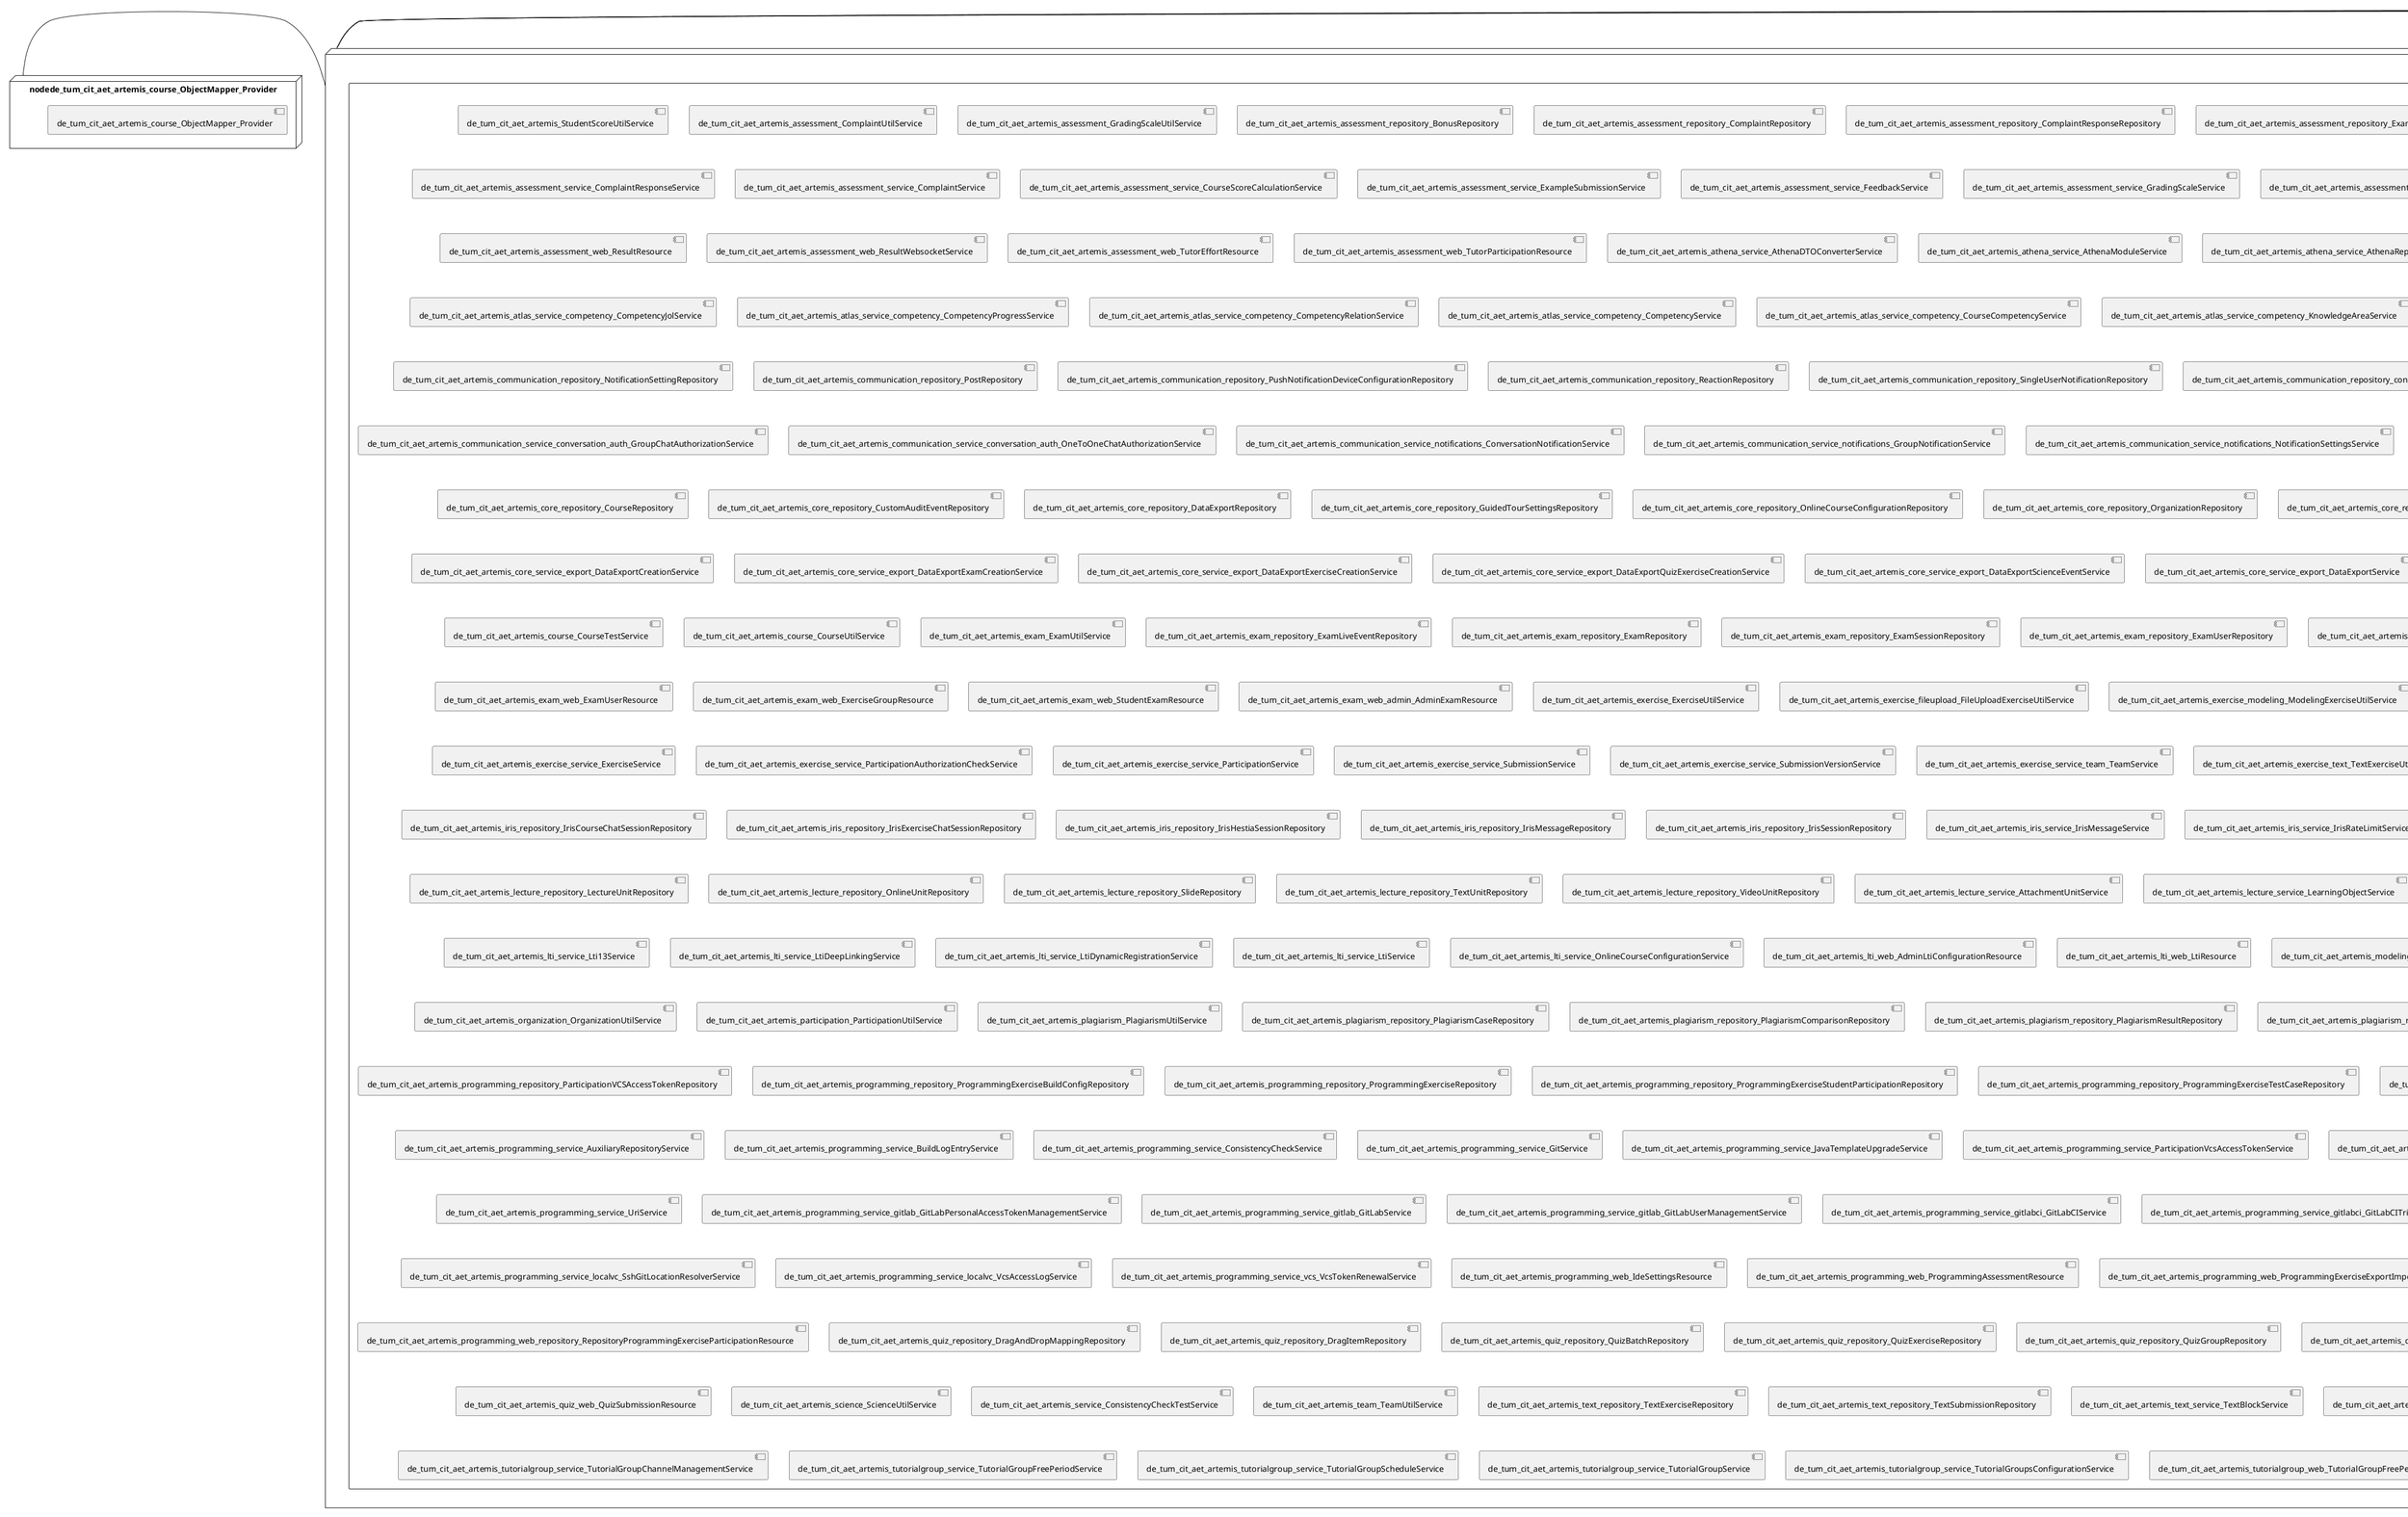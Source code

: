 @startuml
skinparam fixCircleLabelOverlapping true
skinparam componentStyle uml2
node nodede_tum_cit_aet_artemis {
component de_tum_cit_aet_artemis {
[de_tum_cit_aet_artemis_StudentScoreUtilService] [[ls1intum-artemis.system#_cZx0cH1xEe--L-5ciUTzdQ]]
[de_tum_cit_aet_artemis_assessment_ComplaintUtilService] [[ls1intum-artemis.system#_cZx0cH1xEe--L-5ciUTzdQ]]
[de_tum_cit_aet_artemis_assessment_GradingScaleUtilService] [[ls1intum-artemis.system#_cZx0cH1xEe--L-5ciUTzdQ]]
[de_tum_cit_aet_artemis_assessment_repository_BonusRepository] [[ls1intum-artemis.system#_cZx0cH1xEe--L-5ciUTzdQ]]
[de_tum_cit_aet_artemis_assessment_repository_ComplaintRepository] [[ls1intum-artemis.system#_cZx0cH1xEe--L-5ciUTzdQ]]
[de_tum_cit_aet_artemis_assessment_repository_ComplaintResponseRepository] [[ls1intum-artemis.system#_cZx0cH1xEe--L-5ciUTzdQ]]
[de_tum_cit_aet_artemis_assessment_repository_ExampleSubmissionRepository] [[ls1intum-artemis.system#_cZx0cH1xEe--L-5ciUTzdQ]]
[de_tum_cit_aet_artemis_assessment_repository_FeedbackRepository] [[ls1intum-artemis.system#_cZx0cH1xEe--L-5ciUTzdQ]]
[de_tum_cit_aet_artemis_assessment_repository_GradeStepRepository] [[ls1intum-artemis.system#_cZx0cH1xEe--L-5ciUTzdQ]]
[de_tum_cit_aet_artemis_assessment_repository_GradingCriterionRepository] [[ls1intum-artemis.system#_cZx0cH1xEe--L-5ciUTzdQ]]
[de_tum_cit_aet_artemis_assessment_repository_GradingScaleRepository] [[ls1intum-artemis.system#_cZx0cH1xEe--L-5ciUTzdQ]]
[de_tum_cit_aet_artemis_assessment_repository_LongFeedbackTextRepository] [[ls1intum-artemis.system#_cZx0cH1xEe--L-5ciUTzdQ]]
[de_tum_cit_aet_artemis_assessment_repository_ParticipantScoreRepository] [[ls1intum-artemis.system#_cZx0cH1xEe--L-5ciUTzdQ]]
[de_tum_cit_aet_artemis_assessment_repository_RatingRepository] [[ls1intum-artemis.system#_cZx0cH1xEe--L-5ciUTzdQ]]
[de_tum_cit_aet_artemis_assessment_repository_ResultRepository] [[ls1intum-artemis.system#_cZx0cH1xEe--L-5ciUTzdQ]]
[de_tum_cit_aet_artemis_assessment_repository_StudentScoreRepository] [[ls1intum-artemis.system#_cZx0cH1xEe--L-5ciUTzdQ]]
[de_tum_cit_aet_artemis_assessment_repository_TeamScoreRepository] [[ls1intum-artemis.system#_cZx0cH1xEe--L-5ciUTzdQ]]
[de_tum_cit_aet_artemis_assessment_repository_TextAssessmentEventRepository] [[ls1intum-artemis.system#_cZx0cH1xEe--L-5ciUTzdQ]]
[de_tum_cit_aet_artemis_assessment_repository_TextBlockRepository] [[ls1intum-artemis.system#_cZx0cH1xEe--L-5ciUTzdQ]]
[de_tum_cit_aet_artemis_assessment_repository_TutorParticipationRepository] [[ls1intum-artemis.system#_cZx0cH1xEe--L-5ciUTzdQ]]
[de_tum_cit_aet_artemis_assessment_service_AssessmentDashboardService] [[ls1intum-artemis.system#_cZx0cH1xEe--L-5ciUTzdQ]]
[de_tum_cit_aet_artemis_assessment_service_AssessmentService] [[ls1intum-artemis.system#_cZx0cH1xEe--L-5ciUTzdQ]]
[de_tum_cit_aet_artemis_assessment_service_BonusService] [[ls1intum-artemis.system#_cZx0cH1xEe--L-5ciUTzdQ]]
[de_tum_cit_aet_artemis_assessment_service_ComplaintResponseService] [[ls1intum-artemis.system#_cZx0cH1xEe--L-5ciUTzdQ]]
[de_tum_cit_aet_artemis_assessment_service_ComplaintService] [[ls1intum-artemis.system#_cZx0cH1xEe--L-5ciUTzdQ]]
[de_tum_cit_aet_artemis_assessment_service_CourseScoreCalculationService] [[ls1intum-artemis.system#_cZx0cH1xEe--L-5ciUTzdQ]]
[de_tum_cit_aet_artemis_assessment_service_ExampleSubmissionService] [[ls1intum-artemis.system#_cZx0cH1xEe--L-5ciUTzdQ]]
[de_tum_cit_aet_artemis_assessment_service_FeedbackService] [[ls1intum-artemis.system#_cZx0cH1xEe--L-5ciUTzdQ]]
[de_tum_cit_aet_artemis_assessment_service_GradingScaleService] [[ls1intum-artemis.system#_cZx0cH1xEe--L-5ciUTzdQ]]
[de_tum_cit_aet_artemis_assessment_service_ParticipantScoreScheduleService] [[ls1intum-artemis.system#_cZx0cH1xEe--L-5ciUTzdQ]]
[de_tum_cit_aet_artemis_assessment_service_ParticipantScoreService] [[ls1intum-artemis.system#_cZx0cH1xEe--L-5ciUTzdQ]]
[de_tum_cit_aet_artemis_assessment_service_PresentationPointsCalculationService] [[ls1intum-artemis.system#_cZx0cH1xEe--L-5ciUTzdQ]]
[de_tum_cit_aet_artemis_assessment_service_RatingService] [[ls1intum-artemis.system#_cZx0cH1xEe--L-5ciUTzdQ]]
[de_tum_cit_aet_artemis_assessment_service_ResultService] [[ls1intum-artemis.system#_cZx0cH1xEe--L-5ciUTzdQ]]
[de_tum_cit_aet_artemis_assessment_service_TutorEffortService] [[ls1intum-artemis.system#_cZx0cH1xEe--L-5ciUTzdQ]]
[de_tum_cit_aet_artemis_assessment_service_TutorLeaderboardService] [[ls1intum-artemis.system#_cZx0cH1xEe--L-5ciUTzdQ]]
[de_tum_cit_aet_artemis_assessment_service_TutorParticipationService] [[ls1intum-artemis.system#_cZx0cH1xEe--L-5ciUTzdQ]]
[de_tum_cit_aet_artemis_assessment_web_BonusResource] [[ls1intum-artemis.system#_cZx0cH1xEe--L-5ciUTzdQ]]
[de_tum_cit_aet_artemis_assessment_web_ComplaintResource] [[ls1intum-artemis.system#_cZx0cH1xEe--L-5ciUTzdQ]]
[de_tum_cit_aet_artemis_assessment_web_ComplaintResponseResource] [[ls1intum-artemis.system#_cZx0cH1xEe--L-5ciUTzdQ]]
[de_tum_cit_aet_artemis_assessment_web_ExampleSubmissionResource] [[ls1intum-artemis.system#_cZx0cH1xEe--L-5ciUTzdQ]]
[de_tum_cit_aet_artemis_assessment_web_GradeStepResource] [[ls1intum-artemis.system#_cZx0cH1xEe--L-5ciUTzdQ]]
[de_tum_cit_aet_artemis_assessment_web_GradingScaleResource] [[ls1intum-artemis.system#_cZx0cH1xEe--L-5ciUTzdQ]]
[de_tum_cit_aet_artemis_assessment_web_LongFeedbackTextResource] [[ls1intum-artemis.system#_cZx0cH1xEe--L-5ciUTzdQ]]
[de_tum_cit_aet_artemis_assessment_web_ParticipantScoreResource] [[ls1intum-artemis.system#_cZx0cH1xEe--L-5ciUTzdQ]]
[de_tum_cit_aet_artemis_assessment_web_RatingResource] [[ls1intum-artemis.system#_cZx0cH1xEe--L-5ciUTzdQ]]
[de_tum_cit_aet_artemis_assessment_web_ResultResource] [[ls1intum-artemis.system#_cZx0cH1xEe--L-5ciUTzdQ]]
[de_tum_cit_aet_artemis_assessment_web_ResultWebsocketService] [[ls1intum-artemis.system#_cZx0cH1xEe--L-5ciUTzdQ]]
[de_tum_cit_aet_artemis_assessment_web_TutorEffortResource] [[ls1intum-artemis.system#_cZx0cH1xEe--L-5ciUTzdQ]]
[de_tum_cit_aet_artemis_assessment_web_TutorParticipationResource] [[ls1intum-artemis.system#_cZx0cH1xEe--L-5ciUTzdQ]]
[de_tum_cit_aet_artemis_athena_service_AthenaDTOConverterService] [[ls1intum-artemis.system#_cZx0cH1xEe--L-5ciUTzdQ]]
[de_tum_cit_aet_artemis_athena_service_AthenaModuleService] [[ls1intum-artemis.system#_cZx0cH1xEe--L-5ciUTzdQ]]
[de_tum_cit_aet_artemis_athena_service_AthenaRepositoryExportService] [[ls1intum-artemis.system#_cZx0cH1xEe--L-5ciUTzdQ]]
[de_tum_cit_aet_artemis_athena_service_AthenaScheduleService] [[ls1intum-artemis.system#_cZx0cH1xEe--L-5ciUTzdQ]]
[de_tum_cit_aet_artemis_athena_service_AthenaSubmissionSendingService] [[ls1intum-artemis.system#_cZx0cH1xEe--L-5ciUTzdQ]]
[de_tum_cit_aet_artemis_athena_web_AthenaResource] [[ls1intum-artemis.system#_cZx0cH1xEe--L-5ciUTzdQ]]
[de_tum_cit_aet_artemis_atlas_repository_CompetencyJolRepository] [[ls1intum-artemis.system#_cZx0cH1xEe--L-5ciUTzdQ]]
[de_tum_cit_aet_artemis_atlas_repository_CompetencyProgressRepository] [[ls1intum-artemis.system#_cZx0cH1xEe--L-5ciUTzdQ]]
[de_tum_cit_aet_artemis_atlas_repository_CompetencyRelationRepository] [[ls1intum-artemis.system#_cZx0cH1xEe--L-5ciUTzdQ]]
[de_tum_cit_aet_artemis_atlas_repository_CompetencyRepository] [[ls1intum-artemis.system#_cZx0cH1xEe--L-5ciUTzdQ]]
[de_tum_cit_aet_artemis_atlas_repository_CourseCompetencyRepository] [[ls1intum-artemis.system#_cZx0cH1xEe--L-5ciUTzdQ]]
[de_tum_cit_aet_artemis_atlas_repository_KnowledgeAreaRepository] [[ls1intum-artemis.system#_cZx0cH1xEe--L-5ciUTzdQ]]
[de_tum_cit_aet_artemis_atlas_repository_LearningPathRepository] [[ls1intum-artemis.system#_cZx0cH1xEe--L-5ciUTzdQ]]
[de_tum_cit_aet_artemis_atlas_repository_PrerequisiteRepository] [[ls1intum-artemis.system#_cZx0cH1xEe--L-5ciUTzdQ]]
[de_tum_cit_aet_artemis_atlas_repository_ScienceEventRepository] [[ls1intum-artemis.system#_cZx0cH1xEe--L-5ciUTzdQ]]
[de_tum_cit_aet_artemis_atlas_repository_ScienceSettingRepository] [[ls1intum-artemis.system#_cZx0cH1xEe--L-5ciUTzdQ]]
[de_tum_cit_aet_artemis_atlas_repository_SourceRepository] [[ls1intum-artemis.system#_cZx0cH1xEe--L-5ciUTzdQ]]
[de_tum_cit_aet_artemis_atlas_repository_StandardizedCompetencyRepository] [[ls1intum-artemis.system#_cZx0cH1xEe--L-5ciUTzdQ]]
[de_tum_cit_aet_artemis_atlas_service_ScienceEventService] [[ls1intum-artemis.system#_cZx0cH1xEe--L-5ciUTzdQ]]
[de_tum_cit_aet_artemis_atlas_service_competency_CompetencyJolService] [[ls1intum-artemis.system#_cZx0cH1xEe--L-5ciUTzdQ]]
[de_tum_cit_aet_artemis_atlas_service_competency_CompetencyProgressService] [[ls1intum-artemis.system#_cZx0cH1xEe--L-5ciUTzdQ]]
[de_tum_cit_aet_artemis_atlas_service_competency_CompetencyRelationService] [[ls1intum-artemis.system#_cZx0cH1xEe--L-5ciUTzdQ]]
[de_tum_cit_aet_artemis_atlas_service_competency_CompetencyService] [[ls1intum-artemis.system#_cZx0cH1xEe--L-5ciUTzdQ]]
[de_tum_cit_aet_artemis_atlas_service_competency_CourseCompetencyService] [[ls1intum-artemis.system#_cZx0cH1xEe--L-5ciUTzdQ]]
[de_tum_cit_aet_artemis_atlas_service_competency_KnowledgeAreaService] [[ls1intum-artemis.system#_cZx0cH1xEe--L-5ciUTzdQ]]
[de_tum_cit_aet_artemis_atlas_service_competency_PrerequisiteService] [[ls1intum-artemis.system#_cZx0cH1xEe--L-5ciUTzdQ]]
[de_tum_cit_aet_artemis_atlas_service_competency_StandardizedCompetencyService] [[ls1intum-artemis.system#_cZx0cH1xEe--L-5ciUTzdQ]]
[de_tum_cit_aet_artemis_atlas_service_learningpath_LearningPathNgxService] [[ls1intum-artemis.system#_cZx0cH1xEe--L-5ciUTzdQ]]
[de_tum_cit_aet_artemis_atlas_service_learningpath_LearningPathRecommendationService] [[ls1intum-artemis.system#_cZx0cH1xEe--L-5ciUTzdQ]]
[de_tum_cit_aet_artemis_atlas_service_learningpath_LearningPathService] [[ls1intum-artemis.system#_cZx0cH1xEe--L-5ciUTzdQ]]
[de_tum_cit_aet_artemis_atlas_web_CompetencyResource] [[ls1intum-artemis.system#_cZx0cH1xEe--L-5ciUTzdQ]]
[de_tum_cit_aet_artemis_atlas_web_CourseCompetencyResource] [[ls1intum-artemis.system#_cZx0cH1xEe--L-5ciUTzdQ]]
[de_tum_cit_aet_artemis_atlas_web_LearningPathResource] [[ls1intum-artemis.system#_cZx0cH1xEe--L-5ciUTzdQ]]
[de_tum_cit_aet_artemis_atlas_web_MetricsResource] [[ls1intum-artemis.system#_cZx0cH1xEe--L-5ciUTzdQ]]
[de_tum_cit_aet_artemis_atlas_web_PrerequisiteResource] [[ls1intum-artemis.system#_cZx0cH1xEe--L-5ciUTzdQ]]
[de_tum_cit_aet_artemis_atlas_web_ScienceSettingsResource] [[ls1intum-artemis.system#_cZx0cH1xEe--L-5ciUTzdQ]]
[de_tum_cit_aet_artemis_atlas_web_StandardizedCompetencyResource] [[ls1intum-artemis.system#_cZx0cH1xEe--L-5ciUTzdQ]]
[de_tum_cit_aet_artemis_communication_repository_AnswerPostRepository] [[ls1intum-artemis.system#_cZx0cH1xEe--L-5ciUTzdQ]]
[de_tum_cit_aet_artemis_communication_repository_ConversationMessageRepository] [[ls1intum-artemis.system#_cZx0cH1xEe--L-5ciUTzdQ]]
[de_tum_cit_aet_artemis_communication_repository_ConversationParticipantRepository] [[ls1intum-artemis.system#_cZx0cH1xEe--L-5ciUTzdQ]]
[de_tum_cit_aet_artemis_communication_repository_GroupNotificationRepository] [[ls1intum-artemis.system#_cZx0cH1xEe--L-5ciUTzdQ]]
[de_tum_cit_aet_artemis_communication_repository_NotificationRepository] [[ls1intum-artemis.system#_cZx0cH1xEe--L-5ciUTzdQ]]
[de_tum_cit_aet_artemis_communication_repository_NotificationSettingRepository] [[ls1intum-artemis.system#_cZx0cH1xEe--L-5ciUTzdQ]]
[de_tum_cit_aet_artemis_communication_repository_PostRepository] [[ls1intum-artemis.system#_cZx0cH1xEe--L-5ciUTzdQ]]
[de_tum_cit_aet_artemis_communication_repository_PushNotificationDeviceConfigurationRepository] [[ls1intum-artemis.system#_cZx0cH1xEe--L-5ciUTzdQ]]
[de_tum_cit_aet_artemis_communication_repository_ReactionRepository] [[ls1intum-artemis.system#_cZx0cH1xEe--L-5ciUTzdQ]]
[de_tum_cit_aet_artemis_communication_repository_SingleUserNotificationRepository] [[ls1intum-artemis.system#_cZx0cH1xEe--L-5ciUTzdQ]]
[de_tum_cit_aet_artemis_communication_repository_conversation_ChannelRepository] [[ls1intum-artemis.system#_cZx0cH1xEe--L-5ciUTzdQ]]
[de_tum_cit_aet_artemis_communication_repository_conversation_ConversationNotificationRepository] [[ls1intum-artemis.system#_cZx0cH1xEe--L-5ciUTzdQ]]
[de_tum_cit_aet_artemis_communication_repository_conversation_ConversationRepository] [[ls1intum-artemis.system#_cZx0cH1xEe--L-5ciUTzdQ]]
[de_tum_cit_aet_artemis_communication_repository_conversation_GroupChatRepository] [[ls1intum-artemis.system#_cZx0cH1xEe--L-5ciUTzdQ]]
[de_tum_cit_aet_artemis_communication_repository_conversation_OneToOneChatRepository] [[ls1intum-artemis.system#_cZx0cH1xEe--L-5ciUTzdQ]]
[de_tum_cit_aet_artemis_communication_service_AnswerMessageService] [[ls1intum-artemis.system#_cZx0cH1xEe--L-5ciUTzdQ]]
[de_tum_cit_aet_artemis_communication_service_ConversationMessagingService] [[ls1intum-artemis.system#_cZx0cH1xEe--L-5ciUTzdQ]]
[de_tum_cit_aet_artemis_communication_service_EmailSummaryService] [[ls1intum-artemis.system#_cZx0cH1xEe--L-5ciUTzdQ]]
[de_tum_cit_aet_artemis_communication_service_NotificationScheduleService] [[ls1intum-artemis.system#_cZx0cH1xEe--L-5ciUTzdQ]]
[de_tum_cit_aet_artemis_communication_service_PushNotificationDeviceConfigurationCleanupService] [[ls1intum-artemis.system#_cZx0cH1xEe--L-5ciUTzdQ]]
[de_tum_cit_aet_artemis_communication_service_ReactionService] [[ls1intum-artemis.system#_cZx0cH1xEe--L-5ciUTzdQ]]
[de_tum_cit_aet_artemis_communication_service_conversation_ChannelService] [[ls1intum-artemis.system#_cZx0cH1xEe--L-5ciUTzdQ]]
[de_tum_cit_aet_artemis_communication_service_conversation_ConversationDTOService] [[ls1intum-artemis.system#_cZx0cH1xEe--L-5ciUTzdQ]]
[de_tum_cit_aet_artemis_communication_service_conversation_ConversationService] [[ls1intum-artemis.system#_cZx0cH1xEe--L-5ciUTzdQ]]
[de_tum_cit_aet_artemis_communication_service_conversation_GroupChatService] [[ls1intum-artemis.system#_cZx0cH1xEe--L-5ciUTzdQ]]
[de_tum_cit_aet_artemis_communication_service_conversation_OneToOneChatService] [[ls1intum-artemis.system#_cZx0cH1xEe--L-5ciUTzdQ]]
[de_tum_cit_aet_artemis_communication_service_conversation_auth_ChannelAuthorizationService] [[ls1intum-artemis.system#_cZx0cH1xEe--L-5ciUTzdQ]]
[de_tum_cit_aet_artemis_communication_service_conversation_auth_ConversationAuthorizationService] [[ls1intum-artemis.system#_cZx0cH1xEe--L-5ciUTzdQ]]
[de_tum_cit_aet_artemis_communication_service_conversation_auth_GroupChatAuthorizationService] [[ls1intum-artemis.system#_cZx0cH1xEe--L-5ciUTzdQ]]
[de_tum_cit_aet_artemis_communication_service_conversation_auth_OneToOneChatAuthorizationService] [[ls1intum-artemis.system#_cZx0cH1xEe--L-5ciUTzdQ]]
[de_tum_cit_aet_artemis_communication_service_notifications_ConversationNotificationService] [[ls1intum-artemis.system#_cZx0cH1xEe--L-5ciUTzdQ]]
[de_tum_cit_aet_artemis_communication_service_notifications_GroupNotificationService] [[ls1intum-artemis.system#_cZx0cH1xEe--L-5ciUTzdQ]]
[de_tum_cit_aet_artemis_communication_service_notifications_NotificationSettingsService] [[ls1intum-artemis.system#_cZx0cH1xEe--L-5ciUTzdQ]]
[de_tum_cit_aet_artemis_communication_service_notifications_SingleUserNotificationService] [[ls1intum-artemis.system#_cZx0cH1xEe--L-5ciUTzdQ]]
[de_tum_cit_aet_artemis_communication_service_notifications_TutorialGroupNotificationService] [[ls1intum-artemis.system#_cZx0cH1xEe--L-5ciUTzdQ]]
[de_tum_cit_aet_artemis_communication_service_notifications_push_notifications_ApplePushNotificationService] [[ls1intum-artemis.system#_cZx0cH1xEe--L-5ciUTzdQ]]
[de_tum_cit_aet_artemis_communication_service_notifications_push_notifications_FirebasePushNotificationService] [[ls1intum-artemis.system#_cZx0cH1xEe--L-5ciUTzdQ]]
[de_tum_cit_aet_artemis_communication_web_ConversationMessageResource] [[ls1intum-artemis.system#_cZx0cH1xEe--L-5ciUTzdQ]]
[de_tum_cit_aet_artemis_communication_web_NotificationResource] [[ls1intum-artemis.system#_cZx0cH1xEe--L-5ciUTzdQ]]
[de_tum_cit_aet_artemis_communication_web_NotificationSettingsResource] [[ls1intum-artemis.system#_cZx0cH1xEe--L-5ciUTzdQ]]
[de_tum_cit_aet_artemis_communication_web_PushNotificationResource] [[ls1intum-artemis.system#_cZx0cH1xEe--L-5ciUTzdQ]]
[de_tum_cit_aet_artemis_communication_web_conversation_ChannelResource] [[ls1intum-artemis.system#_cZx0cH1xEe--L-5ciUTzdQ]]
[de_tum_cit_aet_artemis_communication_web_conversation_ConversationResource] [[ls1intum-artemis.system#_cZx0cH1xEe--L-5ciUTzdQ]]
[de_tum_cit_aet_artemis_communication_web_conversation_GroupChatResource] [[ls1intum-artemis.system#_cZx0cH1xEe--L-5ciUTzdQ]]
[de_tum_cit_aet_artemis_communication_web_conversation_OneToOneChatResource] [[ls1intum-artemis.system#_cZx0cH1xEe--L-5ciUTzdQ]]
[de_tum_cit_aet_artemis_competency_CompetencyProgressUtilService] [[ls1intum-artemis.system#_cZx0cH1xEe--L-5ciUTzdQ]]
[de_tum_cit_aet_artemis_competency_CompetencyUtilService] [[ls1intum-artemis.system#_cZx0cH1xEe--L-5ciUTzdQ]]
[de_tum_cit_aet_artemis_competency_LearningPathUtilService] [[ls1intum-artemis.system#_cZx0cH1xEe--L-5ciUTzdQ]]
[de_tum_cit_aet_artemis_competency_PrerequisiteUtilService] [[ls1intum-artemis.system#_cZx0cH1xEe--L-5ciUTzdQ]]
[de_tum_cit_aet_artemis_competency_StandardizedCompetencyUtilService] [[ls1intum-artemis.system#_cZx0cH1xEe--L-5ciUTzdQ]]
[de_tum_cit_aet_artemis_core_repository_AuthorityRepository] [[ls1intum-artemis.system#_cZx0cH1xEe--L-5ciUTzdQ]]
[de_tum_cit_aet_artemis_core_repository_CourseRepository] [[ls1intum-artemis.system#_cZx0cH1xEe--L-5ciUTzdQ]]
[de_tum_cit_aet_artemis_core_repository_CustomAuditEventRepository] [[ls1intum-artemis.system#_cZx0cH1xEe--L-5ciUTzdQ]]
[de_tum_cit_aet_artemis_core_repository_DataExportRepository] [[ls1intum-artemis.system#_cZx0cH1xEe--L-5ciUTzdQ]]
[de_tum_cit_aet_artemis_core_repository_GuidedTourSettingsRepository] [[ls1intum-artemis.system#_cZx0cH1xEe--L-5ciUTzdQ]]
[de_tum_cit_aet_artemis_core_repository_OnlineCourseConfigurationRepository] [[ls1intum-artemis.system#_cZx0cH1xEe--L-5ciUTzdQ]]
[de_tum_cit_aet_artemis_core_repository_OrganizationRepository] [[ls1intum-artemis.system#_cZx0cH1xEe--L-5ciUTzdQ]]
[de_tum_cit_aet_artemis_core_repository_ProgrammingExerciseStudentParticipationTestRepository] [[ls1intum-artemis.system#_cZx0cH1xEe--L-5ciUTzdQ]]
[de_tum_cit_aet_artemis_core_repository_ProgrammingExerciseTestRepository] [[ls1intum-artemis.system#_cZx0cH1xEe--L-5ciUTzdQ]]
[de_tum_cit_aet_artemis_core_repository_ProgrammingSubmissionTestRepository] [[ls1intum-artemis.system#_cZx0cH1xEe--L-5ciUTzdQ]]
[de_tum_cit_aet_artemis_core_repository_StatisticsRepository] [[ls1intum-artemis.system#_cZx0cH1xEe--L-5ciUTzdQ]]
[de_tum_cit_aet_artemis_core_repository_UserRepository] [[ls1intum-artemis.system#_cZx0cH1xEe--L-5ciUTzdQ]]
[de_tum_cit_aet_artemis_core_repository_UserTestRepository] [[ls1intum-artemis.system#_cZx0cH1xEe--L-5ciUTzdQ]]
[de_tum_cit_aet_artemis_core_security_DomainUserDetailsService] [[ls1intum-artemis.system#_cZx0cH1xEe--L-5ciUTzdQ]]
[de_tum_cit_aet_artemis_core_service_AuthorizationCheckService] [[ls1intum-artemis.system#_cZx0cH1xEe--L-5ciUTzdQ]]
[de_tum_cit_aet_artemis_core_service_CourseService] [[ls1intum-artemis.system#_cZx0cH1xEe--L-5ciUTzdQ]]
[de_tum_cit_aet_artemis_core_service_DataExportScheduleService] [[ls1intum-artemis.system#_cZx0cH1xEe--L-5ciUTzdQ]]
[de_tum_cit_aet_artemis_core_service_FileService] [[ls1intum-artemis.system#_cZx0cH1xEe--L-5ciUTzdQ]]
[de_tum_cit_aet_artemis_core_service_OrganizationService] [[ls1intum-artemis.system#_cZx0cH1xEe--L-5ciUTzdQ]]
[de_tum_cit_aet_artemis_core_service_StatisticsService] [[ls1intum-artemis.system#_cZx0cH1xEe--L-5ciUTzdQ]]
[de_tum_cit_aet_artemis_core_service_UserScheduleService] [[ls1intum-artemis.system#_cZx0cH1xEe--L-5ciUTzdQ]]
[de_tum_cit_aet_artemis_core_service_connectors_SAML2Service] [[ls1intum-artemis.system#_cZx0cH1xEe--L-5ciUTzdQ]]
[de_tum_cit_aet_artemis_core_service_export_CourseExamExportService] [[ls1intum-artemis.system#_cZx0cH1xEe--L-5ciUTzdQ]]
[de_tum_cit_aet_artemis_core_service_export_DataExportCommunicationDataService] [[ls1intum-artemis.system#_cZx0cH1xEe--L-5ciUTzdQ]]
[de_tum_cit_aet_artemis_core_service_export_DataExportCreationService] [[ls1intum-artemis.system#_cZx0cH1xEe--L-5ciUTzdQ]]
[de_tum_cit_aet_artemis_core_service_export_DataExportExamCreationService] [[ls1intum-artemis.system#_cZx0cH1xEe--L-5ciUTzdQ]]
[de_tum_cit_aet_artemis_core_service_export_DataExportExerciseCreationService] [[ls1intum-artemis.system#_cZx0cH1xEe--L-5ciUTzdQ]]
[de_tum_cit_aet_artemis_core_service_export_DataExportQuizExerciseCreationService] [[ls1intum-artemis.system#_cZx0cH1xEe--L-5ciUTzdQ]]
[de_tum_cit_aet_artemis_core_service_export_DataExportScienceEventService] [[ls1intum-artemis.system#_cZx0cH1xEe--L-5ciUTzdQ]]
[de_tum_cit_aet_artemis_core_service_export_DataExportService] [[ls1intum-artemis.system#_cZx0cH1xEe--L-5ciUTzdQ]]
[de_tum_cit_aet_artemis_core_service_messaging_InstanceMessageReceiveService] [[ls1intum-artemis.system#_cZx0cH1xEe--L-5ciUTzdQ]]
[de_tum_cit_aet_artemis_core_service_user_AuthorityService] [[ls1intum-artemis.system#_cZx0cH1xEe--L-5ciUTzdQ]]
[de_tum_cit_aet_artemis_core_service_user_PasswordService] [[ls1intum-artemis.system#_cZx0cH1xEe--L-5ciUTzdQ]]
[de_tum_cit_aet_artemis_core_service_user_UserCreationService] [[ls1intum-artemis.system#_cZx0cH1xEe--L-5ciUTzdQ]]
[de_tum_cit_aet_artemis_core_service_user_UserService] [[ls1intum-artemis.system#_cZx0cH1xEe--L-5ciUTzdQ]]
[de_tum_cit_aet_artemis_core_web_AccountResource] [[ls1intum-artemis.system#_cZx0cH1xEe--L-5ciUTzdQ]]
[de_tum_cit_aet_artemis_core_web_CourseResource] [[ls1intum-artemis.system#_cZx0cH1xEe--L-5ciUTzdQ]]
[de_tum_cit_aet_artemis_core_web_DataExportResource] [[ls1intum-artemis.system#_cZx0cH1xEe--L-5ciUTzdQ]]
[de_tum_cit_aet_artemis_core_web_FileResource] [[ls1intum-artemis.system#_cZx0cH1xEe--L-5ciUTzdQ]]
[de_tum_cit_aet_artemis_core_web_OrganizationResource] [[ls1intum-artemis.system#_cZx0cH1xEe--L-5ciUTzdQ]]
[de_tum_cit_aet_artemis_core_web_StatisticsResource] [[ls1intum-artemis.system#_cZx0cH1xEe--L-5ciUTzdQ]]
[de_tum_cit_aet_artemis_core_web_UserResource] [[ls1intum-artemis.system#_cZx0cH1xEe--L-5ciUTzdQ]]
[de_tum_cit_aet_artemis_core_web_admin_AdminBuildJobQueueResource] [[ls1intum-artemis.system#_cZx0cH1xEe--L-5ciUTzdQ]]
[de_tum_cit_aet_artemis_core_web_admin_AdminCourseResource] [[ls1intum-artemis.system#_cZx0cH1xEe--L-5ciUTzdQ]]
[de_tum_cit_aet_artemis_core_web_admin_AdminOrganizationResource] [[ls1intum-artemis.system#_cZx0cH1xEe--L-5ciUTzdQ]]
[de_tum_cit_aet_artemis_core_web_admin_AdminUserResource] [[ls1intum-artemis.system#_cZx0cH1xEe--L-5ciUTzdQ]]
[de_tum_cit_aet_artemis_core_web_open_PublicAccountResource] [[ls1intum-artemis.system#_cZx0cH1xEe--L-5ciUTzdQ]]
[de_tum_cit_aet_artemis_course_CourseTestService] [[ls1intum-artemis.system#_cZx0cH1xEe--L-5ciUTzdQ]]
[de_tum_cit_aet_artemis_course_CourseUtilService] [[ls1intum-artemis.system#_cZx0cH1xEe--L-5ciUTzdQ]]
[de_tum_cit_aet_artemis_exam_ExamUtilService] [[ls1intum-artemis.system#_cZx0cH1xEe--L-5ciUTzdQ]]
[de_tum_cit_aet_artemis_exam_repository_ExamLiveEventRepository] [[ls1intum-artemis.system#_cZx0cH1xEe--L-5ciUTzdQ]]
[de_tum_cit_aet_artemis_exam_repository_ExamRepository] [[ls1intum-artemis.system#_cZx0cH1xEe--L-5ciUTzdQ]]
[de_tum_cit_aet_artemis_exam_repository_ExamSessionRepository] [[ls1intum-artemis.system#_cZx0cH1xEe--L-5ciUTzdQ]]
[de_tum_cit_aet_artemis_exam_repository_ExamUserRepository] [[ls1intum-artemis.system#_cZx0cH1xEe--L-5ciUTzdQ]]
[de_tum_cit_aet_artemis_exam_repository_ExerciseGroupRepository] [[ls1intum-artemis.system#_cZx0cH1xEe--L-5ciUTzdQ]]
[de_tum_cit_aet_artemis_exam_repository_StudentExamRepository] [[ls1intum-artemis.system#_cZx0cH1xEe--L-5ciUTzdQ]]
[de_tum_cit_aet_artemis_exam_service_ExamAccessService] [[ls1intum-artemis.system#_cZx0cH1xEe--L-5ciUTzdQ]]
[de_tum_cit_aet_artemis_exam_service_ExamDateService] [[ls1intum-artemis.system#_cZx0cH1xEe--L-5ciUTzdQ]]
[de_tum_cit_aet_artemis_exam_service_ExamDeletionService] [[ls1intum-artemis.system#_cZx0cH1xEe--L-5ciUTzdQ]]
[de_tum_cit_aet_artemis_exam_service_ExamImportService] [[ls1intum-artemis.system#_cZx0cH1xEe--L-5ciUTzdQ]]
[de_tum_cit_aet_artemis_exam_service_ExamLiveEventsService] [[ls1intum-artemis.system#_cZx0cH1xEe--L-5ciUTzdQ]]
[de_tum_cit_aet_artemis_exam_service_ExamQuizService] [[ls1intum-artemis.system#_cZx0cH1xEe--L-5ciUTzdQ]]
[de_tum_cit_aet_artemis_exam_service_ExamRegistrationService] [[ls1intum-artemis.system#_cZx0cH1xEe--L-5ciUTzdQ]]
[de_tum_cit_aet_artemis_exam_service_ExamService] [[ls1intum-artemis.system#_cZx0cH1xEe--L-5ciUTzdQ]]
[de_tum_cit_aet_artemis_exam_service_ExamSessionService] [[ls1intum-artemis.system#_cZx0cH1xEe--L-5ciUTzdQ]]
[de_tum_cit_aet_artemis_exam_service_ExamSubmissionService] [[ls1intum-artemis.system#_cZx0cH1xEe--L-5ciUTzdQ]]
[de_tum_cit_aet_artemis_exam_service_ExamUserService] [[ls1intum-artemis.system#_cZx0cH1xEe--L-5ciUTzdQ]]
[de_tum_cit_aet_artemis_exam_service_StudentExamAccessService] [[ls1intum-artemis.system#_cZx0cH1xEe--L-5ciUTzdQ]]
[de_tum_cit_aet_artemis_exam_service_StudentExamService] [[ls1intum-artemis.system#_cZx0cH1xEe--L-5ciUTzdQ]]
[de_tum_cit_aet_artemis_exam_web_ExamResource] [[ls1intum-artemis.system#_cZx0cH1xEe--L-5ciUTzdQ]]
[de_tum_cit_aet_artemis_exam_web_ExamUserResource] [[ls1intum-artemis.system#_cZx0cH1xEe--L-5ciUTzdQ]]
[de_tum_cit_aet_artemis_exam_web_ExerciseGroupResource] [[ls1intum-artemis.system#_cZx0cH1xEe--L-5ciUTzdQ]]
[de_tum_cit_aet_artemis_exam_web_StudentExamResource] [[ls1intum-artemis.system#_cZx0cH1xEe--L-5ciUTzdQ]]
[de_tum_cit_aet_artemis_exam_web_admin_AdminExamResource] [[ls1intum-artemis.system#_cZx0cH1xEe--L-5ciUTzdQ]]
[de_tum_cit_aet_artemis_exercise_ExerciseUtilService] [[ls1intum-artemis.system#_cZx0cH1xEe--L-5ciUTzdQ]]
[de_tum_cit_aet_artemis_exercise_fileupload_FileUploadExerciseUtilService] [[ls1intum-artemis.system#_cZx0cH1xEe--L-5ciUTzdQ]]
[de_tum_cit_aet_artemis_exercise_modeling_ModelingExerciseUtilService] [[ls1intum-artemis.system#_cZx0cH1xEe--L-5ciUTzdQ]]
[de_tum_cit_aet_artemis_exercise_programming_ContinuousIntegrationTestService] [[ls1intum-artemis.system#_cZx0cH1xEe--L-5ciUTzdQ]]
[de_tum_cit_aet_artemis_exercise_programming_ProgrammingExerciseIntegrationTestService] [[ls1intum-artemis.system#_cZx0cH1xEe--L-5ciUTzdQ]]
[de_tum_cit_aet_artemis_exercise_programming_ProgrammingExerciseResultTestService] [[ls1intum-artemis.system#_cZx0cH1xEe--L-5ciUTzdQ]]
[de_tum_cit_aet_artemis_exercise_programming_ProgrammingExerciseTestService] [[ls1intum-artemis.system#_cZx0cH1xEe--L-5ciUTzdQ]]
[de_tum_cit_aet_artemis_exercise_programming_ProgrammingExerciseUtilService] [[ls1intum-artemis.system#_cZx0cH1xEe--L-5ciUTzdQ]]
[de_tum_cit_aet_artemis_exercise_programming_ProgrammingSubmissionAndResultIntegrationTestService] [[ls1intum-artemis.system#_cZx0cH1xEe--L-5ciUTzdQ]]
[de_tum_cit_aet_artemis_exercise_quiz_QuizExerciseUtilService] [[ls1intum-artemis.system#_cZx0cH1xEe--L-5ciUTzdQ]]
[de_tum_cit_aet_artemis_exercise_repository_ExerciseRepository] [[ls1intum-artemis.system#_cZx0cH1xEe--L-5ciUTzdQ]]
[de_tum_cit_aet_artemis_exercise_repository_ParticipationRepository] [[ls1intum-artemis.system#_cZx0cH1xEe--L-5ciUTzdQ]]
[de_tum_cit_aet_artemis_exercise_repository_StudentParticipationRepository] [[ls1intum-artemis.system#_cZx0cH1xEe--L-5ciUTzdQ]]
[de_tum_cit_aet_artemis_exercise_repository_SubmissionRepository] [[ls1intum-artemis.system#_cZx0cH1xEe--L-5ciUTzdQ]]
[de_tum_cit_aet_artemis_exercise_repository_SubmissionVersionRepository] [[ls1intum-artemis.system#_cZx0cH1xEe--L-5ciUTzdQ]]
[de_tum_cit_aet_artemis_exercise_repository_TeamRepository] [[ls1intum-artemis.system#_cZx0cH1xEe--L-5ciUTzdQ]]
[de_tum_cit_aet_artemis_exercise_service_ExerciseDateService] [[ls1intum-artemis.system#_cZx0cH1xEe--L-5ciUTzdQ]]
[de_tum_cit_aet_artemis_exercise_service_ExerciseDeletionService] [[ls1intum-artemis.system#_cZx0cH1xEe--L-5ciUTzdQ]]
[de_tum_cit_aet_artemis_exercise_service_ExerciseScoresChartService] [[ls1intum-artemis.system#_cZx0cH1xEe--L-5ciUTzdQ]]
[de_tum_cit_aet_artemis_exercise_service_ExerciseService] [[ls1intum-artemis.system#_cZx0cH1xEe--L-5ciUTzdQ]]
[de_tum_cit_aet_artemis_exercise_service_ParticipationAuthorizationCheckService] [[ls1intum-artemis.system#_cZx0cH1xEe--L-5ciUTzdQ]]
[de_tum_cit_aet_artemis_exercise_service_ParticipationService] [[ls1intum-artemis.system#_cZx0cH1xEe--L-5ciUTzdQ]]
[de_tum_cit_aet_artemis_exercise_service_SubmissionService] [[ls1intum-artemis.system#_cZx0cH1xEe--L-5ciUTzdQ]]
[de_tum_cit_aet_artemis_exercise_service_SubmissionVersionService] [[ls1intum-artemis.system#_cZx0cH1xEe--L-5ciUTzdQ]]
[de_tum_cit_aet_artemis_exercise_service_team_TeamService] [[ls1intum-artemis.system#_cZx0cH1xEe--L-5ciUTzdQ]]
[de_tum_cit_aet_artemis_exercise_text_TextExerciseUtilService] [[ls1intum-artemis.system#_cZx0cH1xEe--L-5ciUTzdQ]]
[de_tum_cit_aet_artemis_exercise_web_AdminExerciseResource] [[ls1intum-artemis.system#_cZx0cH1xEe--L-5ciUTzdQ]]
[de_tum_cit_aet_artemis_exercise_web_ConsistencyCheckResource] [[ls1intum-artemis.system#_cZx0cH1xEe--L-5ciUTzdQ]]
[de_tum_cit_aet_artemis_exercise_web_ExerciseResource] [[ls1intum-artemis.system#_cZx0cH1xEe--L-5ciUTzdQ]]
[de_tum_cit_aet_artemis_exercise_web_ExerciseScoresChartResource] [[ls1intum-artemis.system#_cZx0cH1xEe--L-5ciUTzdQ]]
[de_tum_cit_aet_artemis_exercise_web_ParticipationResource] [[ls1intum-artemis.system#_cZx0cH1xEe--L-5ciUTzdQ]]
[de_tum_cit_aet_artemis_exercise_web_ParticipationTeamWebsocketService] [[ls1intum-artemis.system#_cZx0cH1xEe--L-5ciUTzdQ]]
[de_tum_cit_aet_artemis_exercise_web_SubmissionResource] [[ls1intum-artemis.system#_cZx0cH1xEe--L-5ciUTzdQ]]
[de_tum_cit_aet_artemis_exercise_web_TeamResource] [[ls1intum-artemis.system#_cZx0cH1xEe--L-5ciUTzdQ]]
[de_tum_cit_aet_artemis_fileupload_repository_FileUploadExerciseRepository] [[ls1intum-artemis.system#_cZx0cH1xEe--L-5ciUTzdQ]]
[de_tum_cit_aet_artemis_fileupload_repository_FileUploadSubmissionRepository] [[ls1intum-artemis.system#_cZx0cH1xEe--L-5ciUTzdQ]]
[de_tum_cit_aet_artemis_fileupload_service_FileUploadExerciseImportService] [[ls1intum-artemis.system#_cZx0cH1xEe--L-5ciUTzdQ]]
[de_tum_cit_aet_artemis_fileupload_service_FileUploadExerciseService] [[ls1intum-artemis.system#_cZx0cH1xEe--L-5ciUTzdQ]]
[de_tum_cit_aet_artemis_fileupload_service_FileUploadSubmissionService] [[ls1intum-artemis.system#_cZx0cH1xEe--L-5ciUTzdQ]]
[de_tum_cit_aet_artemis_fileupload_web_FileUploadAssessmentResource] [[ls1intum-artemis.system#_cZx0cH1xEe--L-5ciUTzdQ]]
[de_tum_cit_aet_artemis_fileupload_web_FileUploadExerciseResource] [[ls1intum-artemis.system#_cZx0cH1xEe--L-5ciUTzdQ]]
[de_tum_cit_aet_artemis_fileupload_web_FileUploadSubmissionResource] [[ls1intum-artemis.system#_cZx0cH1xEe--L-5ciUTzdQ]]
[de_tum_cit_aet_artemis_iris_repository_IrisCourseChatSessionRepository] [[ls1intum-artemis.system#_cZx0cH1xEe--L-5ciUTzdQ]]
[de_tum_cit_aet_artemis_iris_repository_IrisExerciseChatSessionRepository] [[ls1intum-artemis.system#_cZx0cH1xEe--L-5ciUTzdQ]]
[de_tum_cit_aet_artemis_iris_repository_IrisHestiaSessionRepository] [[ls1intum-artemis.system#_cZx0cH1xEe--L-5ciUTzdQ]]
[de_tum_cit_aet_artemis_iris_repository_IrisMessageRepository] [[ls1intum-artemis.system#_cZx0cH1xEe--L-5ciUTzdQ]]
[de_tum_cit_aet_artemis_iris_repository_IrisSessionRepository] [[ls1intum-artemis.system#_cZx0cH1xEe--L-5ciUTzdQ]]
[de_tum_cit_aet_artemis_iris_service_IrisMessageService] [[ls1intum-artemis.system#_cZx0cH1xEe--L-5ciUTzdQ]]
[de_tum_cit_aet_artemis_iris_service_IrisRateLimitService] [[ls1intum-artemis.system#_cZx0cH1xEe--L-5ciUTzdQ]]
[de_tum_cit_aet_artemis_iris_service_IrisSessionService] [[ls1intum-artemis.system#_cZx0cH1xEe--L-5ciUTzdQ]]
[de_tum_cit_aet_artemis_iris_service_pyris_PyrisPipelineService] [[ls1intum-artemis.system#_cZx0cH1xEe--L-5ciUTzdQ]]
[de_tum_cit_aet_artemis_iris_service_session_IrisCourseChatSessionService] [[ls1intum-artemis.system#_cZx0cH1xEe--L-5ciUTzdQ]]
[de_tum_cit_aet_artemis_iris_service_session_IrisExerciseChatSessionService] [[ls1intum-artemis.system#_cZx0cH1xEe--L-5ciUTzdQ]]
[de_tum_cit_aet_artemis_iris_service_session_IrisHestiaSessionService] [[ls1intum-artemis.system#_cZx0cH1xEe--L-5ciUTzdQ]]
[de_tum_cit_aet_artemis_iris_web_IrisCourseChatSessionResource] [[ls1intum-artemis.system#_cZx0cH1xEe--L-5ciUTzdQ]]
[de_tum_cit_aet_artemis_iris_web_IrisExerciseChatSessionResource] [[ls1intum-artemis.system#_cZx0cH1xEe--L-5ciUTzdQ]]
[de_tum_cit_aet_artemis_iris_web_IrisMessageResource] [[ls1intum-artemis.system#_cZx0cH1xEe--L-5ciUTzdQ]]
[de_tum_cit_aet_artemis_iris_web_IrisResource] [[ls1intum-artemis.system#_cZx0cH1xEe--L-5ciUTzdQ]]
[de_tum_cit_aet_artemis_iris_web_IrisSettingsResource] [[ls1intum-artemis.system#_cZx0cH1xEe--L-5ciUTzdQ]]
[de_tum_cit_aet_artemis_lecture_LectureUtilService] [[ls1intum-artemis.system#_cZx0cH1xEe--L-5ciUTzdQ]]
[de_tum_cit_aet_artemis_lecture_repository_AttachmentRepository] [[ls1intum-artemis.system#_cZx0cH1xEe--L-5ciUTzdQ]]
[de_tum_cit_aet_artemis_lecture_repository_AttachmentUnitRepository] [[ls1intum-artemis.system#_cZx0cH1xEe--L-5ciUTzdQ]]
[de_tum_cit_aet_artemis_lecture_repository_ExerciseUnitRepository] [[ls1intum-artemis.system#_cZx0cH1xEe--L-5ciUTzdQ]]
[de_tum_cit_aet_artemis_lecture_repository_LectureRepository] [[ls1intum-artemis.system#_cZx0cH1xEe--L-5ciUTzdQ]]
[de_tum_cit_aet_artemis_lecture_repository_LectureUnitCompletionRepository] [[ls1intum-artemis.system#_cZx0cH1xEe--L-5ciUTzdQ]]
[de_tum_cit_aet_artemis_lecture_repository_LectureUnitRepository] [[ls1intum-artemis.system#_cZx0cH1xEe--L-5ciUTzdQ]]
[de_tum_cit_aet_artemis_lecture_repository_OnlineUnitRepository] [[ls1intum-artemis.system#_cZx0cH1xEe--L-5ciUTzdQ]]
[de_tum_cit_aet_artemis_lecture_repository_SlideRepository] [[ls1intum-artemis.system#_cZx0cH1xEe--L-5ciUTzdQ]]
[de_tum_cit_aet_artemis_lecture_repository_TextUnitRepository] [[ls1intum-artemis.system#_cZx0cH1xEe--L-5ciUTzdQ]]
[de_tum_cit_aet_artemis_lecture_repository_VideoUnitRepository] [[ls1intum-artemis.system#_cZx0cH1xEe--L-5ciUTzdQ]]
[de_tum_cit_aet_artemis_lecture_service_AttachmentUnitService] [[ls1intum-artemis.system#_cZx0cH1xEe--L-5ciUTzdQ]]
[de_tum_cit_aet_artemis_lecture_service_LearningObjectService] [[ls1intum-artemis.system#_cZx0cH1xEe--L-5ciUTzdQ]]
[de_tum_cit_aet_artemis_lecture_service_LectureImportService] [[ls1intum-artemis.system#_cZx0cH1xEe--L-5ciUTzdQ]]
[de_tum_cit_aet_artemis_lecture_service_LectureService] [[ls1intum-artemis.system#_cZx0cH1xEe--L-5ciUTzdQ]]
[de_tum_cit_aet_artemis_lecture_service_LectureUnitProcessingService] [[ls1intum-artemis.system#_cZx0cH1xEe--L-5ciUTzdQ]]
[de_tum_cit_aet_artemis_lecture_service_LectureUnitService] [[ls1intum-artemis.system#_cZx0cH1xEe--L-5ciUTzdQ]]
[de_tum_cit_aet_artemis_lecture_service_SlideSplitterService] [[ls1intum-artemis.system#_cZx0cH1xEe--L-5ciUTzdQ]]
[de_tum_cit_aet_artemis_lecture_web_AttachmentResource] [[ls1intum-artemis.system#_cZx0cH1xEe--L-5ciUTzdQ]]
[de_tum_cit_aet_artemis_lecture_web_AttachmentUnitResource] [[ls1intum-artemis.system#_cZx0cH1xEe--L-5ciUTzdQ]]
[de_tum_cit_aet_artemis_lecture_web_ExerciseUnitResource] [[ls1intum-artemis.system#_cZx0cH1xEe--L-5ciUTzdQ]]
[de_tum_cit_aet_artemis_lecture_web_LectureResource] [[ls1intum-artemis.system#_cZx0cH1xEe--L-5ciUTzdQ]]
[de_tum_cit_aet_artemis_lecture_web_LectureUnitResource] [[ls1intum-artemis.system#_cZx0cH1xEe--L-5ciUTzdQ]]
[de_tum_cit_aet_artemis_lecture_web_OnlineUnitResource] [[ls1intum-artemis.system#_cZx0cH1xEe--L-5ciUTzdQ]]
[de_tum_cit_aet_artemis_lecture_web_TextUnitResource] [[ls1intum-artemis.system#_cZx0cH1xEe--L-5ciUTzdQ]]
[de_tum_cit_aet_artemis_lecture_web_VideoUnitResource] [[ls1intum-artemis.system#_cZx0cH1xEe--L-5ciUTzdQ]]
[de_tum_cit_aet_artemis_localvcci_LocalVCLocalCITestService] [[ls1intum-artemis.system#_cZx0cH1xEe--L-5ciUTzdQ]]
[de_tum_cit_aet_artemis_lti_repository_Lti13ResourceLaunchRepository] [[ls1intum-artemis.system#_cZx0cH1xEe--L-5ciUTzdQ]]
[de_tum_cit_aet_artemis_lti_repository_LtiPlatformConfigurationRepository] [[ls1intum-artemis.system#_cZx0cH1xEe--L-5ciUTzdQ]]
[de_tum_cit_aet_artemis_lti_service_Lti13Service] [[ls1intum-artemis.system#_cZx0cH1xEe--L-5ciUTzdQ]]
[de_tum_cit_aet_artemis_lti_service_LtiDeepLinkingService] [[ls1intum-artemis.system#_cZx0cH1xEe--L-5ciUTzdQ]]
[de_tum_cit_aet_artemis_lti_service_LtiDynamicRegistrationService] [[ls1intum-artemis.system#_cZx0cH1xEe--L-5ciUTzdQ]]
[de_tum_cit_aet_artemis_lti_service_LtiService] [[ls1intum-artemis.system#_cZx0cH1xEe--L-5ciUTzdQ]]
[de_tum_cit_aet_artemis_lti_service_OnlineCourseConfigurationService] [[ls1intum-artemis.system#_cZx0cH1xEe--L-5ciUTzdQ]]
[de_tum_cit_aet_artemis_lti_web_AdminLtiConfigurationResource] [[ls1intum-artemis.system#_cZx0cH1xEe--L-5ciUTzdQ]]
[de_tum_cit_aet_artemis_lti_web_LtiResource] [[ls1intum-artemis.system#_cZx0cH1xEe--L-5ciUTzdQ]]
[de_tum_cit_aet_artemis_modeling_repository_ApollonDiagramRepository] [[ls1intum-artemis.system#_cZx0cH1xEe--L-5ciUTzdQ]]
[de_tum_cit_aet_artemis_modeling_repository_ModelClusterRepository] [[ls1intum-artemis.system#_cZx0cH1xEe--L-5ciUTzdQ]]
[de_tum_cit_aet_artemis_modeling_repository_ModelElementRepository] [[ls1intum-artemis.system#_cZx0cH1xEe--L-5ciUTzdQ]]
[de_tum_cit_aet_artemis_modeling_repository_ModelingExerciseRepository] [[ls1intum-artemis.system#_cZx0cH1xEe--L-5ciUTzdQ]]
[de_tum_cit_aet_artemis_modeling_repository_ModelingSubmissionRepository] [[ls1intum-artemis.system#_cZx0cH1xEe--L-5ciUTzdQ]]
[de_tum_cit_aet_artemis_modeling_service_ModelingExerciseFeedbackService] [[ls1intum-artemis.system#_cZx0cH1xEe--L-5ciUTzdQ]]
[de_tum_cit_aet_artemis_modeling_service_ModelingExerciseImportService] [[ls1intum-artemis.system#_cZx0cH1xEe--L-5ciUTzdQ]]
[de_tum_cit_aet_artemis_modeling_service_ModelingExerciseScheduleService] [[ls1intum-artemis.system#_cZx0cH1xEe--L-5ciUTzdQ]]
[de_tum_cit_aet_artemis_modeling_service_ModelingExerciseService] [[ls1intum-artemis.system#_cZx0cH1xEe--L-5ciUTzdQ]]
[de_tum_cit_aet_artemis_modeling_service_ModelingSubmissionService] [[ls1intum-artemis.system#_cZx0cH1xEe--L-5ciUTzdQ]]
[de_tum_cit_aet_artemis_modeling_service_compass_CompassService] [[ls1intum-artemis.system#_cZx0cH1xEe--L-5ciUTzdQ]]
[de_tum_cit_aet_artemis_modeling_web_AdminModelingExerciseResource] [[ls1intum-artemis.system#_cZx0cH1xEe--L-5ciUTzdQ]]
[de_tum_cit_aet_artemis_modeling_web_ApollonDiagramResource] [[ls1intum-artemis.system#_cZx0cH1xEe--L-5ciUTzdQ]]
[de_tum_cit_aet_artemis_modeling_web_ModelingAssessmentResource] [[ls1intum-artemis.system#_cZx0cH1xEe--L-5ciUTzdQ]]
[de_tum_cit_aet_artemis_modeling_web_ModelingExerciseResource] [[ls1intum-artemis.system#_cZx0cH1xEe--L-5ciUTzdQ]]
[de_tum_cit_aet_artemis_modeling_web_ModelingSubmissionResource] [[ls1intum-artemis.system#_cZx0cH1xEe--L-5ciUTzdQ]]
[de_tum_cit_aet_artemis_organization_OrganizationUtilService] [[ls1intum-artemis.system#_cZx0cH1xEe--L-5ciUTzdQ]]
[de_tum_cit_aet_artemis_participation_ParticipationUtilService] [[ls1intum-artemis.system#_cZx0cH1xEe--L-5ciUTzdQ]]
[de_tum_cit_aet_artemis_plagiarism_PlagiarismUtilService] [[ls1intum-artemis.system#_cZx0cH1xEe--L-5ciUTzdQ]]
[de_tum_cit_aet_artemis_plagiarism_repository_PlagiarismCaseRepository] [[ls1intum-artemis.system#_cZx0cH1xEe--L-5ciUTzdQ]]
[de_tum_cit_aet_artemis_plagiarism_repository_PlagiarismComparisonRepository] [[ls1intum-artemis.system#_cZx0cH1xEe--L-5ciUTzdQ]]
[de_tum_cit_aet_artemis_plagiarism_repository_PlagiarismResultRepository] [[ls1intum-artemis.system#_cZx0cH1xEe--L-5ciUTzdQ]]
[de_tum_cit_aet_artemis_plagiarism_repository_PlagiarismSubmissionRepository] [[ls1intum-artemis.system#_cZx0cH1xEe--L-5ciUTzdQ]]
[de_tum_cit_aet_artemis_plagiarism_service_ContinuousPlagiarismControlService] [[ls1intum-artemis.system#_cZx0cH1xEe--L-5ciUTzdQ]]
[de_tum_cit_aet_artemis_plagiarism_service_PlagiarismAnswerPostService] [[ls1intum-artemis.system#_cZx0cH1xEe--L-5ciUTzdQ]]
[de_tum_cit_aet_artemis_plagiarism_service_PlagiarismCaseService] [[ls1intum-artemis.system#_cZx0cH1xEe--L-5ciUTzdQ]]
[de_tum_cit_aet_artemis_plagiarism_service_PlagiarismDetectionService] [[ls1intum-artemis.system#_cZx0cH1xEe--L-5ciUTzdQ]]
[de_tum_cit_aet_artemis_plagiarism_service_PlagiarismPostService] [[ls1intum-artemis.system#_cZx0cH1xEe--L-5ciUTzdQ]]
[de_tum_cit_aet_artemis_plagiarism_service_PlagiarismService] [[ls1intum-artemis.system#_cZx0cH1xEe--L-5ciUTzdQ]]
[de_tum_cit_aet_artemis_plagiarism_service_ProgrammingPlagiarismDetectionService] [[ls1intum-artemis.system#_cZx0cH1xEe--L-5ciUTzdQ]]
[de_tum_cit_aet_artemis_plagiarism_web_PlagiarismCaseResource] [[ls1intum-artemis.system#_cZx0cH1xEe--L-5ciUTzdQ]]
[de_tum_cit_aet_artemis_plagiarism_web_PlagiarismResource] [[ls1intum-artemis.system#_cZx0cH1xEe--L-5ciUTzdQ]]
[de_tum_cit_aet_artemis_post_ConversationUtilService] [[ls1intum-artemis.system#_cZx0cH1xEe--L-5ciUTzdQ]]
[de_tum_cit_aet_artemis_programming_domain_Repository] [[ls1intum-artemis.system#_cZx0cH1xEe--L-5ciUTzdQ]]
[de_tum_cit_aet_artemis_programming_repository_AuxiliaryRepositoryRepository] [[ls1intum-artemis.system#_cZx0cH1xEe--L-5ciUTzdQ]]
[de_tum_cit_aet_artemis_programming_repository_BuildJobRepository] [[ls1intum-artemis.system#_cZx0cH1xEe--L-5ciUTzdQ]]
[de_tum_cit_aet_artemis_programming_repository_BuildLogEntryRepository] [[ls1intum-artemis.system#_cZx0cH1xEe--L-5ciUTzdQ]]
[de_tum_cit_aet_artemis_programming_repository_BuildLogStatisticsEntryRepository] [[ls1intum-artemis.system#_cZx0cH1xEe--L-5ciUTzdQ]]
[de_tum_cit_aet_artemis_programming_repository_BuildPlanRepository] [[ls1intum-artemis.system#_cZx0cH1xEe--L-5ciUTzdQ]]
[de_tum_cit_aet_artemis_programming_repository_ParticipationVCSAccessTokenRepository] [[ls1intum-artemis.system#_cZx0cH1xEe--L-5ciUTzdQ]]
[de_tum_cit_aet_artemis_programming_repository_ProgrammingExerciseBuildConfigRepository] [[ls1intum-artemis.system#_cZx0cH1xEe--L-5ciUTzdQ]]
[de_tum_cit_aet_artemis_programming_repository_ProgrammingExerciseRepository] [[ls1intum-artemis.system#_cZx0cH1xEe--L-5ciUTzdQ]]
[de_tum_cit_aet_artemis_programming_repository_ProgrammingExerciseStudentParticipationRepository] [[ls1intum-artemis.system#_cZx0cH1xEe--L-5ciUTzdQ]]
[de_tum_cit_aet_artemis_programming_repository_ProgrammingExerciseTestCaseRepository] [[ls1intum-artemis.system#_cZx0cH1xEe--L-5ciUTzdQ]]
[de_tum_cit_aet_artemis_programming_repository_ProgrammingSubmissionRepository] [[ls1intum-artemis.system#_cZx0cH1xEe--L-5ciUTzdQ]]
[de_tum_cit_aet_artemis_programming_repository_SolutionProgrammingExerciseParticipationRepository] [[ls1intum-artemis.system#_cZx0cH1xEe--L-5ciUTzdQ]]
[de_tum_cit_aet_artemis_programming_repository_StaticCodeAnalysisCategoryRepository] [[ls1intum-artemis.system#_cZx0cH1xEe--L-5ciUTzdQ]]
[de_tum_cit_aet_artemis_programming_repository_SubmissionPolicyRepository] [[ls1intum-artemis.system#_cZx0cH1xEe--L-5ciUTzdQ]]
[de_tum_cit_aet_artemis_programming_repository_TemplateProgrammingExerciseParticipationRepository] [[ls1intum-artemis.system#_cZx0cH1xEe--L-5ciUTzdQ]]
[de_tum_cit_aet_artemis_programming_repository_VcsAccessLogRepository] [[ls1intum-artemis.system#_cZx0cH1xEe--L-5ciUTzdQ]]
[de_tum_cit_aet_artemis_programming_repository_hestia_CodeHintRepository] [[ls1intum-artemis.system#_cZx0cH1xEe--L-5ciUTzdQ]]
[de_tum_cit_aet_artemis_programming_repository_hestia_CoverageFileReportRepository] [[ls1intum-artemis.system#_cZx0cH1xEe--L-5ciUTzdQ]]
[de_tum_cit_aet_artemis_programming_repository_hestia_CoverageReportRepository] [[ls1intum-artemis.system#_cZx0cH1xEe--L-5ciUTzdQ]]
[de_tum_cit_aet_artemis_programming_repository_hestia_ExerciseHintActivationRepository] [[ls1intum-artemis.system#_cZx0cH1xEe--L-5ciUTzdQ]]
[de_tum_cit_aet_artemis_programming_repository_hestia_ExerciseHintRepository] [[ls1intum-artemis.system#_cZx0cH1xEe--L-5ciUTzdQ]]
[de_tum_cit_aet_artemis_programming_repository_hestia_ProgrammingExerciseGitDiffReportRepository] [[ls1intum-artemis.system#_cZx0cH1xEe--L-5ciUTzdQ]]
[de_tum_cit_aet_artemis_programming_repository_hestia_ProgrammingExerciseSolutionEntryRepository] [[ls1intum-artemis.system#_cZx0cH1xEe--L-5ciUTzdQ]]
[de_tum_cit_aet_artemis_programming_repository_hestia_ProgrammingExerciseTaskRepository] [[ls1intum-artemis.system#_cZx0cH1xEe--L-5ciUTzdQ]]
[de_tum_cit_aet_artemis_programming_repository_hestia_TestwiseCoverageReportEntryRepository] [[ls1intum-artemis.system#_cZx0cH1xEe--L-5ciUTzdQ]]
[de_tum_cit_aet_artemis_programming_repository_settings_IdeRepository] [[ls1intum-artemis.system#_cZx0cH1xEe--L-5ciUTzdQ]]
[de_tum_cit_aet_artemis_programming_repository_settings_UserIdeMappingRepository] [[ls1intum-artemis.system#_cZx0cH1xEe--L-5ciUTzdQ]]
[de_tum_cit_aet_artemis_programming_service_AutomaticProgrammingExerciseCleanupService] [[ls1intum-artemis.system#_cZx0cH1xEe--L-5ciUTzdQ]]
[de_tum_cit_aet_artemis_programming_service_AuxiliaryRepositoryService] [[ls1intum-artemis.system#_cZx0cH1xEe--L-5ciUTzdQ]]
[de_tum_cit_aet_artemis_programming_service_BuildLogEntryService] [[ls1intum-artemis.system#_cZx0cH1xEe--L-5ciUTzdQ]]
[de_tum_cit_aet_artemis_programming_service_ConsistencyCheckService] [[ls1intum-artemis.system#_cZx0cH1xEe--L-5ciUTzdQ]]
[de_tum_cit_aet_artemis_programming_service_GitService] [[ls1intum-artemis.system#_cZx0cH1xEe--L-5ciUTzdQ]]
[de_tum_cit_aet_artemis_programming_service_JavaTemplateUpgradeService] [[ls1intum-artemis.system#_cZx0cH1xEe--L-5ciUTzdQ]]
[de_tum_cit_aet_artemis_programming_service_ParticipationVcsAccessTokenService] [[ls1intum-artemis.system#_cZx0cH1xEe--L-5ciUTzdQ]]
[de_tum_cit_aet_artemis_programming_service_ProgrammingExerciseCodeReviewFeedbackService] [[ls1intum-artemis.system#_cZx0cH1xEe--L-5ciUTzdQ]]
[de_tum_cit_aet_artemis_programming_service_ProgrammingExerciseExportService] [[ls1intum-artemis.system#_cZx0cH1xEe--L-5ciUTzdQ]]
[de_tum_cit_aet_artemis_programming_service_ProgrammingExerciseFeedbackCreationService] [[ls1intum-artemis.system#_cZx0cH1xEe--L-5ciUTzdQ]]
[de_tum_cit_aet_artemis_programming_service_ProgrammingExerciseGradingService] [[ls1intum-artemis.system#_cZx0cH1xEe--L-5ciUTzdQ]]
[de_tum_cit_aet_artemis_programming_service_ProgrammingExerciseImportBasicService] [[ls1intum-artemis.system#_cZx0cH1xEe--L-5ciUTzdQ]]
[de_tum_cit_aet_artemis_programming_service_ProgrammingExerciseImportFromFileService] [[ls1intum-artemis.system#_cZx0cH1xEe--L-5ciUTzdQ]]
[de_tum_cit_aet_artemis_programming_service_ProgrammingExerciseImportService] [[ls1intum-artemis.system#_cZx0cH1xEe--L-5ciUTzdQ]]
[de_tum_cit_aet_artemis_programming_service_ProgrammingExerciseParticipationService] [[ls1intum-artemis.system#_cZx0cH1xEe--L-5ciUTzdQ]]
[de_tum_cit_aet_artemis_programming_service_ProgrammingExerciseScheduleService] [[ls1intum-artemis.system#_cZx0cH1xEe--L-5ciUTzdQ]]
[de_tum_cit_aet_artemis_programming_service_ProgrammingExerciseService] [[ls1intum-artemis.system#_cZx0cH1xEe--L-5ciUTzdQ]]
[de_tum_cit_aet_artemis_programming_service_ProgrammingExerciseTestCaseService] [[ls1intum-artemis.system#_cZx0cH1xEe--L-5ciUTzdQ]]
[de_tum_cit_aet_artemis_programming_service_ProgrammingMessagingService] [[ls1intum-artemis.system#_cZx0cH1xEe--L-5ciUTzdQ]]
[de_tum_cit_aet_artemis_programming_service_ProgrammingSubmissionService] [[ls1intum-artemis.system#_cZx0cH1xEe--L-5ciUTzdQ]]
[de_tum_cit_aet_artemis_programming_service_ProgrammingTriggerService] [[ls1intum-artemis.system#_cZx0cH1xEe--L-5ciUTzdQ]]
[de_tum_cit_aet_artemis_programming_service_RepositoryParticipationService] [[ls1intum-artemis.system#_cZx0cH1xEe--L-5ciUTzdQ]]
[de_tum_cit_aet_artemis_programming_service_StaticCodeAnalysisService] [[ls1intum-artemis.system#_cZx0cH1xEe--L-5ciUTzdQ]]
[de_tum_cit_aet_artemis_programming_service_SubmissionPolicyService] [[ls1intum-artemis.system#_cZx0cH1xEe--L-5ciUTzdQ]]
[de_tum_cit_aet_artemis_programming_service_UriService] [[ls1intum-artemis.system#_cZx0cH1xEe--L-5ciUTzdQ]]
[de_tum_cit_aet_artemis_programming_service_gitlab_GitLabPersonalAccessTokenManagementService] [[ls1intum-artemis.system#_cZx0cH1xEe--L-5ciUTzdQ]]
[de_tum_cit_aet_artemis_programming_service_gitlab_GitLabService] [[ls1intum-artemis.system#_cZx0cH1xEe--L-5ciUTzdQ]]
[de_tum_cit_aet_artemis_programming_service_gitlab_GitLabUserManagementService] [[ls1intum-artemis.system#_cZx0cH1xEe--L-5ciUTzdQ]]
[de_tum_cit_aet_artemis_programming_service_gitlabci_GitLabCIService] [[ls1intum-artemis.system#_cZx0cH1xEe--L-5ciUTzdQ]]
[de_tum_cit_aet_artemis_programming_service_gitlabci_GitLabCITriggerService] [[ls1intum-artemis.system#_cZx0cH1xEe--L-5ciUTzdQ]]
[de_tum_cit_aet_artemis_programming_service_hestia_CodeHintService] [[ls1intum-artemis.system#_cZx0cH1xEe--L-5ciUTzdQ]]
[de_tum_cit_aet_artemis_programming_service_hestia_ExerciseHintService] [[ls1intum-artemis.system#_cZx0cH1xEe--L-5ciUTzdQ]]
[de_tum_cit_aet_artemis_programming_service_hestia_ProgrammingExerciseGitDiffReportService] [[ls1intum-artemis.system#_cZx0cH1xEe--L-5ciUTzdQ]]
[de_tum_cit_aet_artemis_programming_service_hestia_ProgrammingExerciseTaskService] [[ls1intum-artemis.system#_cZx0cH1xEe--L-5ciUTzdQ]]
[de_tum_cit_aet_artemis_programming_service_hestia_TestwiseCoverageService] [[ls1intum-artemis.system#_cZx0cH1xEe--L-5ciUTzdQ]]
[de_tum_cit_aet_artemis_programming_service_hestia_behavioral_BehavioralTestCaseService] [[ls1intum-artemis.system#_cZx0cH1xEe--L-5ciUTzdQ]]
[de_tum_cit_aet_artemis_programming_service_hestia_structural_StructuralTestCaseService] [[ls1intum-artemis.system#_cZx0cH1xEe--L-5ciUTzdQ]]
[de_tum_cit_aet_artemis_programming_service_jenkins_JenkinsService] [[ls1intum-artemis.system#_cZx0cH1xEe--L-5ciUTzdQ]]
[de_tum_cit_aet_artemis_programming_service_jenkins_JenkinsUserManagementService] [[ls1intum-artemis.system#_cZx0cH1xEe--L-5ciUTzdQ]]
[de_tum_cit_aet_artemis_programming_service_jenkins_build_plan_JenkinsBuildPlanService] [[ls1intum-artemis.system#_cZx0cH1xEe--L-5ciUTzdQ]]
[de_tum_cit_aet_artemis_programming_service_localci_LocalCIResultProcessingService] [[ls1intum-artemis.system#_cZx0cH1xEe--L-5ciUTzdQ]]
[de_tum_cit_aet_artemis_programming_service_localci_LocalCIService] [[ls1intum-artemis.system#_cZx0cH1xEe--L-5ciUTzdQ]]
[de_tum_cit_aet_artemis_programming_service_localci_LocalCITriggerService] [[ls1intum-artemis.system#_cZx0cH1xEe--L-5ciUTzdQ]]
[de_tum_cit_aet_artemis_programming_service_localci_SharedQueueManagementService] [[ls1intum-artemis.system#_cZx0cH1xEe--L-5ciUTzdQ]]
[de_tum_cit_aet_artemis_programming_service_localvc_AutomaticVcsAccessLogCleanupService] [[ls1intum-artemis.system#_cZx0cH1xEe--L-5ciUTzdQ]]
[de_tum_cit_aet_artemis_programming_service_localvc_GitPublickeyAuthenticatorService] [[ls1intum-artemis.system#_cZx0cH1xEe--L-5ciUTzdQ]]
[de_tum_cit_aet_artemis_programming_service_localvc_LocalVCServletService] [[ls1intum-artemis.system#_cZx0cH1xEe--L-5ciUTzdQ]]
[de_tum_cit_aet_artemis_programming_service_localvc_SshGitLocationResolverService] [[ls1intum-artemis.system#_cZx0cH1xEe--L-5ciUTzdQ]]
[de_tum_cit_aet_artemis_programming_service_localvc_VcsAccessLogService] [[ls1intum-artemis.system#_cZx0cH1xEe--L-5ciUTzdQ]]
[de_tum_cit_aet_artemis_programming_service_vcs_VcsTokenRenewalService] [[ls1intum-artemis.system#_cZx0cH1xEe--L-5ciUTzdQ]]
[de_tum_cit_aet_artemis_programming_web_IdeSettingsResource] [[ls1intum-artemis.system#_cZx0cH1xEe--L-5ciUTzdQ]]
[de_tum_cit_aet_artemis_programming_web_ProgrammingAssessmentResource] [[ls1intum-artemis.system#_cZx0cH1xEe--L-5ciUTzdQ]]
[de_tum_cit_aet_artemis_programming_web_ProgrammingExerciseExportImportResource] [[ls1intum-artemis.system#_cZx0cH1xEe--L-5ciUTzdQ]]
[de_tum_cit_aet_artemis_programming_web_ProgrammingExerciseGradingResource] [[ls1intum-artemis.system#_cZx0cH1xEe--L-5ciUTzdQ]]
[de_tum_cit_aet_artemis_programming_web_ProgrammingExerciseParticipationResource] [[ls1intum-artemis.system#_cZx0cH1xEe--L-5ciUTzdQ]]
[de_tum_cit_aet_artemis_programming_web_ProgrammingExercisePlagiarismResource] [[ls1intum-artemis.system#_cZx0cH1xEe--L-5ciUTzdQ]]
[de_tum_cit_aet_artemis_programming_web_ProgrammingExerciseResource] [[ls1intum-artemis.system#_cZx0cH1xEe--L-5ciUTzdQ]]
[de_tum_cit_aet_artemis_programming_web_ProgrammingExerciseTestCaseResource] [[ls1intum-artemis.system#_cZx0cH1xEe--L-5ciUTzdQ]]
[de_tum_cit_aet_artemis_programming_web_ProgrammingSubmissionResource] [[ls1intum-artemis.system#_cZx0cH1xEe--L-5ciUTzdQ]]
[de_tum_cit_aet_artemis_programming_web_StaticCodeAnalysisResource] [[ls1intum-artemis.system#_cZx0cH1xEe--L-5ciUTzdQ]]
[de_tum_cit_aet_artemis_programming_web_SubmissionPolicyResource] [[ls1intum-artemis.system#_cZx0cH1xEe--L-5ciUTzdQ]]
[de_tum_cit_aet_artemis_programming_web_hestia_CodeHintResource] [[ls1intum-artemis.system#_cZx0cH1xEe--L-5ciUTzdQ]]
[de_tum_cit_aet_artemis_programming_web_hestia_ExerciseHintResource] [[ls1intum-artemis.system#_cZx0cH1xEe--L-5ciUTzdQ]]
[de_tum_cit_aet_artemis_programming_web_hestia_ProgrammingExerciseGitDiffReportResource] [[ls1intum-artemis.system#_cZx0cH1xEe--L-5ciUTzdQ]]
[de_tum_cit_aet_artemis_programming_web_hestia_ProgrammingExerciseSolutionEntryResource] [[ls1intum-artemis.system#_cZx0cH1xEe--L-5ciUTzdQ]]
[de_tum_cit_aet_artemis_programming_web_hestia_ProgrammingExerciseTaskResource] [[ls1intum-artemis.system#_cZx0cH1xEe--L-5ciUTzdQ]]
[de_tum_cit_aet_artemis_programming_web_localci_BuildJobQueueResource] [[ls1intum-artemis.system#_cZx0cH1xEe--L-5ciUTzdQ]]
[de_tum_cit_aet_artemis_programming_web_localci_BuildPlanResource] [[ls1intum-artemis.system#_cZx0cH1xEe--L-5ciUTzdQ]]
[de_tum_cit_aet_artemis_programming_web_open_PublicBuildPlanResource] [[ls1intum-artemis.system#_cZx0cH1xEe--L-5ciUTzdQ]]
[de_tum_cit_aet_artemis_programming_web_open_PublicProgrammingSubmissionResource] [[ls1intum-artemis.system#_cZx0cH1xEe--L-5ciUTzdQ]]
[de_tum_cit_aet_artemis_programming_web_repository_RepositoryProgrammingExerciseParticipationResource] [[ls1intum-artemis.system#_cZx0cH1xEe--L-5ciUTzdQ]]
[de_tum_cit_aet_artemis_quiz_repository_DragAndDropMappingRepository] [[ls1intum-artemis.system#_cZx0cH1xEe--L-5ciUTzdQ]]
[de_tum_cit_aet_artemis_quiz_repository_DragItemRepository] [[ls1intum-artemis.system#_cZx0cH1xEe--L-5ciUTzdQ]]
[de_tum_cit_aet_artemis_quiz_repository_QuizBatchRepository] [[ls1intum-artemis.system#_cZx0cH1xEe--L-5ciUTzdQ]]
[de_tum_cit_aet_artemis_quiz_repository_QuizExerciseRepository] [[ls1intum-artemis.system#_cZx0cH1xEe--L-5ciUTzdQ]]
[de_tum_cit_aet_artemis_quiz_repository_QuizGroupRepository] [[ls1intum-artemis.system#_cZx0cH1xEe--L-5ciUTzdQ]]
[de_tum_cit_aet_artemis_quiz_repository_QuizPointStatisticRepository] [[ls1intum-artemis.system#_cZx0cH1xEe--L-5ciUTzdQ]]
[de_tum_cit_aet_artemis_quiz_repository_QuizPoolRepository] [[ls1intum-artemis.system#_cZx0cH1xEe--L-5ciUTzdQ]]
[de_tum_cit_aet_artemis_quiz_repository_QuizQuestionRepository] [[ls1intum-artemis.system#_cZx0cH1xEe--L-5ciUTzdQ]]
[de_tum_cit_aet_artemis_quiz_repository_QuizQuestionStatisticRepository] [[ls1intum-artemis.system#_cZx0cH1xEe--L-5ciUTzdQ]]
[de_tum_cit_aet_artemis_quiz_repository_QuizSubmissionRepository] [[ls1intum-artemis.system#_cZx0cH1xEe--L-5ciUTzdQ]]
[de_tum_cit_aet_artemis_quiz_repository_SubmittedAnswerRepository] [[ls1intum-artemis.system#_cZx0cH1xEe--L-5ciUTzdQ]]
[de_tum_cit_aet_artemis_quiz_service_QuizBatchService] [[ls1intum-artemis.system#_cZx0cH1xEe--L-5ciUTzdQ]]
[de_tum_cit_aet_artemis_quiz_service_QuizExerciseService] [[ls1intum-artemis.system#_cZx0cH1xEe--L-5ciUTzdQ]]
[de_tum_cit_aet_artemis_quiz_service_QuizExerciseWithSubmissionsExportService] [[ls1intum-artemis.system#_cZx0cH1xEe--L-5ciUTzdQ]]
[de_tum_cit_aet_artemis_quiz_service_QuizPoolService] [[ls1intum-artemis.system#_cZx0cH1xEe--L-5ciUTzdQ]]
[de_tum_cit_aet_artemis_quiz_service_QuizResultService] [[ls1intum-artemis.system#_cZx0cH1xEe--L-5ciUTzdQ]]
[de_tum_cit_aet_artemis_quiz_service_QuizScheduleService] [[ls1intum-artemis.system#_cZx0cH1xEe--L-5ciUTzdQ]]
[de_tum_cit_aet_artemis_quiz_service_QuizStatisticService] [[ls1intum-artemis.system#_cZx0cH1xEe--L-5ciUTzdQ]]
[de_tum_cit_aet_artemis_quiz_service_QuizSubmissionService] [[ls1intum-artemis.system#_cZx0cH1xEe--L-5ciUTzdQ]]
[de_tum_cit_aet_artemis_quiz_web_QuizExerciseResource] [[ls1intum-artemis.system#_cZx0cH1xEe--L-5ciUTzdQ]]
[de_tum_cit_aet_artemis_quiz_web_QuizParticipationResource] [[ls1intum-artemis.system#_cZx0cH1xEe--L-5ciUTzdQ]]
[de_tum_cit_aet_artemis_quiz_web_QuizPoolResource] [[ls1intum-artemis.system#_cZx0cH1xEe--L-5ciUTzdQ]]
[de_tum_cit_aet_artemis_quiz_web_QuizSubmissionResource] [[ls1intum-artemis.system#_cZx0cH1xEe--L-5ciUTzdQ]]
[de_tum_cit_aet_artemis_science_ScienceUtilService] [[ls1intum-artemis.system#_cZx0cH1xEe--L-5ciUTzdQ]]
[de_tum_cit_aet_artemis_service_ConsistencyCheckTestService] [[ls1intum-artemis.system#_cZx0cH1xEe--L-5ciUTzdQ]]
[de_tum_cit_aet_artemis_team_TeamUtilService] [[ls1intum-artemis.system#_cZx0cH1xEe--L-5ciUTzdQ]]
[de_tum_cit_aet_artemis_text_repository_TextExerciseRepository] [[ls1intum-artemis.system#_cZx0cH1xEe--L-5ciUTzdQ]]
[de_tum_cit_aet_artemis_text_repository_TextSubmissionRepository] [[ls1intum-artemis.system#_cZx0cH1xEe--L-5ciUTzdQ]]
[de_tum_cit_aet_artemis_text_service_TextBlockService] [[ls1intum-artemis.system#_cZx0cH1xEe--L-5ciUTzdQ]]
[de_tum_cit_aet_artemis_text_service_TextExerciseFeedbackService] [[ls1intum-artemis.system#_cZx0cH1xEe--L-5ciUTzdQ]]
[de_tum_cit_aet_artemis_text_service_TextExerciseImportService] [[ls1intum-artemis.system#_cZx0cH1xEe--L-5ciUTzdQ]]
[de_tum_cit_aet_artemis_text_service_TextExerciseService] [[ls1intum-artemis.system#_cZx0cH1xEe--L-5ciUTzdQ]]
[de_tum_cit_aet_artemis_text_service_TextSubmissionService] [[ls1intum-artemis.system#_cZx0cH1xEe--L-5ciUTzdQ]]
[de_tum_cit_aet_artemis_text_web_AdminTextAssessmentEventResource] [[ls1intum-artemis.system#_cZx0cH1xEe--L-5ciUTzdQ]]
[de_tum_cit_aet_artemis_text_web_TextAssessmentEventResource] [[ls1intum-artemis.system#_cZx0cH1xEe--L-5ciUTzdQ]]
[de_tum_cit_aet_artemis_text_web_TextAssessmentResource] [[ls1intum-artemis.system#_cZx0cH1xEe--L-5ciUTzdQ]]
[de_tum_cit_aet_artemis_text_web_TextExerciseResource] [[ls1intum-artemis.system#_cZx0cH1xEe--L-5ciUTzdQ]]
[de_tum_cit_aet_artemis_text_web_TextSubmissionResource] [[ls1intum-artemis.system#_cZx0cH1xEe--L-5ciUTzdQ]]
[de_tum_cit_aet_artemis_tutorialgroup_repository_TutorialGroupFreePeriodRepository] [[ls1intum-artemis.system#_cZx0cH1xEe--L-5ciUTzdQ]]
[de_tum_cit_aet_artemis_tutorialgroup_repository_TutorialGroupNotificationRepository] [[ls1intum-artemis.system#_cZx0cH1xEe--L-5ciUTzdQ]]
[de_tum_cit_aet_artemis_tutorialgroup_repository_TutorialGroupRegistrationRepository] [[ls1intum-artemis.system#_cZx0cH1xEe--L-5ciUTzdQ]]
[de_tum_cit_aet_artemis_tutorialgroup_repository_TutorialGroupRepository] [[ls1intum-artemis.system#_cZx0cH1xEe--L-5ciUTzdQ]]
[de_tum_cit_aet_artemis_tutorialgroup_repository_TutorialGroupScheduleRepository] [[ls1intum-artemis.system#_cZx0cH1xEe--L-5ciUTzdQ]]
[de_tum_cit_aet_artemis_tutorialgroup_repository_TutorialGroupSessionRepository] [[ls1intum-artemis.system#_cZx0cH1xEe--L-5ciUTzdQ]]
[de_tum_cit_aet_artemis_tutorialgroup_repository_TutorialGroupsConfigurationRepository] [[ls1intum-artemis.system#_cZx0cH1xEe--L-5ciUTzdQ]]
[de_tum_cit_aet_artemis_tutorialgroup_service_TutorialGroupChannelManagementService] [[ls1intum-artemis.system#_cZx0cH1xEe--L-5ciUTzdQ]]
[de_tum_cit_aet_artemis_tutorialgroup_service_TutorialGroupFreePeriodService] [[ls1intum-artemis.system#_cZx0cH1xEe--L-5ciUTzdQ]]
[de_tum_cit_aet_artemis_tutorialgroup_service_TutorialGroupScheduleService] [[ls1intum-artemis.system#_cZx0cH1xEe--L-5ciUTzdQ]]
[de_tum_cit_aet_artemis_tutorialgroup_service_TutorialGroupService] [[ls1intum-artemis.system#_cZx0cH1xEe--L-5ciUTzdQ]]
[de_tum_cit_aet_artemis_tutorialgroup_service_TutorialGroupsConfigurationService] [[ls1intum-artemis.system#_cZx0cH1xEe--L-5ciUTzdQ]]
[de_tum_cit_aet_artemis_tutorialgroup_web_TutorialGroupFreePeriodResource] [[ls1intum-artemis.system#_cZx0cH1xEe--L-5ciUTzdQ]]
[de_tum_cit_aet_artemis_tutorialgroup_web_TutorialGroupResource] [[ls1intum-artemis.system#_cZx0cH1xEe--L-5ciUTzdQ]]
[de_tum_cit_aet_artemis_tutorialgroup_web_TutorialGroupSessionResource] [[ls1intum-artemis.system#_cZx0cH1xEe--L-5ciUTzdQ]]
[de_tum_cit_aet_artemis_tutorialgroup_web_TutorialGroupsConfigurationResource] [[ls1intum-artemis.system#_cZx0cH1xEe--L-5ciUTzdQ]]
[de_tum_cit_aet_artemis_tutorialgroups_TutorialGroupUtilService] [[ls1intum-artemis.system#_cZx0cH1xEe--L-5ciUTzdQ]]
[de_tum_cit_aet_artemis_user_UserTestService] [[ls1intum-artemis.system#_cZx0cH1xEe--L-5ciUTzdQ]]
[de_tum_cit_aet_artemis_user_UserUtilService] [[ls1intum-artemis.system#_cZx0cH1xEe--L-5ciUTzdQ]]
[de_tum_cit_aet_artemis_util_ExerciseIntegrationTestService] [[ls1intum-artemis.system#_cZx0cH1xEe--L-5ciUTzdQ]]
[de_tum_cit_aet_artemis_util_GitUtilService] [[ls1intum-artemis.system#_cZx0cH1xEe--L-5ciUTzdQ]]
[de_tum_cit_aet_artemis_util_HestiaUtilTestService] [[ls1intum-artemis.system#_cZx0cH1xEe--L-5ciUTzdQ]]
[de_tum_cit_aet_artemis_util_PageableSearchUtilService] [[ls1intum-artemis.system#_cZx0cH1xEe--L-5ciUTzdQ]]
[de_tum_cit_aet_artemis_util_RequestUtilService] [[ls1intum-artemis.system#_cZx0cH1xEe--L-5ciUTzdQ]]
[de_tum_cit_aet_artemis_util_ZipFileTestUtilService] [[ls1intum-artemis.system#_cZx0cH1xEe--L-5ciUTzdQ]]
}
}
node nodede_tum_cit_aet_artemis_2 {
component de_tum_cit_aet_artemis_2 {
[de_tum_cit_aet_artemis_assessment_ResultListener] [[ls1intum-artemis.system#_cZx0cH1xEe--L-5ciUTzdQ]]
[de_tum_cit_aet_artemis_core_service_messaging_DistributedInstanceMessageSendService] [[ls1intum-artemis.system#_cZx0cH1xEe--L-5ciUTzdQ]]
[de_tum_cit_aet_artemis_core_service_messaging_MainInstanceMessageSendService] [[ls1intum-artemis.system#_cZx0cH1xEe--L-5ciUTzdQ]]
}
}
node nodede_tum_cit_aet_artemis_3 {
component de_tum_cit_aet_artemis_3 {
[de_tum_cit_aet_artemis_atlas_repository_CompetencyMetricsRepository] [[ls1intum-artemis.system#_cZx0cH1xEe--L-5ciUTzdQ]]
[de_tum_cit_aet_artemis_exercise_repository_ExerciseMetricsRepository] [[ls1intum-artemis.system#_cZx0cH1xEe--L-5ciUTzdQ]]
[de_tum_cit_aet_artemis_exercise_service_LearningMetricsService] [[ls1intum-artemis.system#_cZx0cH1xEe--L-5ciUTzdQ]]
[de_tum_cit_aet_artemis_lecture_repository_LectureUnitMetricsRepository] [[ls1intum-artemis.system#_cZx0cH1xEe--L-5ciUTzdQ]]
}
}
node nodede_tum_cit_aet_artemis_communication {
component de_tum_cit_aet_artemis_communication {
[de_tum_cit_aet_artemis_communication_repository_ConductAgreementRepository] [[ls1intum-artemis.system#_cZx0cH1xEe--L-5ciUTzdQ]]
[de_tum_cit_aet_artemis_communication_service_ConductAgreementService] [[ls1intum-artemis.system#_cZx0cH1xEe--L-5ciUTzdQ]]
}
}
node nodede_tum_cit_aet_artemis_communication_2 {
component de_tum_cit_aet_artemis_communication_2 {
[de_tum_cit_aet_artemis_communication_repository_SystemNotificationRepository] [[ls1intum-artemis.system#_cZx0cH1xEe--L-5ciUTzdQ]]
[de_tum_cit_aet_artemis_communication_service_SystemNotificationService] [[ls1intum-artemis.system#_cZx0cH1xEe--L-5ciUTzdQ]]
[de_tum_cit_aet_artemis_communication_web_AdminSystemNotificationResource] [[ls1intum-artemis.system#_cZx0cH1xEe--L-5ciUTzdQ]]
[de_tum_cit_aet_artemis_communication_web_SystemNotificationResource] [[ls1intum-artemis.system#_cZx0cH1xEe--L-5ciUTzdQ]]
}
}
node nodede_tum_cit_aet_artemis_core {
component de_tum_cit_aet_artemis_core {
[de_tum_cit_aet_artemis_core_config_migration_MigrationService] [[ls1intum-artemis.system#_cZx0cH1xEe--L-5ciUTzdQ]]
[de_tum_cit_aet_artemis_core_repository_MigrationChangeRepository] [[ls1intum-artemis.system#_cZx0cH1xEe--L-5ciUTzdQ]]
}
}
node nodede_tum_cit_aet_artemis_core_2 {
component de_tum_cit_aet_artemis_core_2 {
[de_tum_cit_aet_artemis_core_repository_PersistenceAuditEventRepository] [[ls1intum-artemis.system#_cZx0cH1xEe--L-5ciUTzdQ]]
[de_tum_cit_aet_artemis_core_service_AuditEventService] [[ls1intum-artemis.system#_cZx0cH1xEe--L-5ciUTzdQ]]
}
}
node nodede_tum_cit_aet_artemis_iris {
component de_tum_cit_aet_artemis_iris {
[de_tum_cit_aet_artemis_iris_repository_IrisSettingsRepository] [[ls1intum-artemis.system#_cZx0cH1xEe--L-5ciUTzdQ]]
[de_tum_cit_aet_artemis_iris_service_pyris_PyrisWebhookService] [[ls1intum-artemis.system#_cZx0cH1xEe--L-5ciUTzdQ]]
[de_tum_cit_aet_artemis_iris_service_settings_IrisSettingsService] [[ls1intum-artemis.system#_cZx0cH1xEe--L-5ciUTzdQ]]
}
}
node nodede_tum_cit_aet_artemis_aspects_resources_EnforceRoleInCourseResource {
[de_tum_cit_aet_artemis_aspects_resources_EnforceRoleInCourseResource] [[ls1intum-artemis.system#_cZx0cH1xEe--L-5ciUTzdQ]]
}
node nodede_tum_cit_aet_artemis_aspects_resources_EnforceRoleInExerciseResource {
[de_tum_cit_aet_artemis_aspects_resources_EnforceRoleInExerciseResource] [[ls1intum-artemis.system#_cZx0cH1xEe--L-5ciUTzdQ]]
}
node nodede_tum_cit_aet_artemis_assessment_web_open_PublicResultResource {
[de_tum_cit_aet_artemis_assessment_web_open_PublicResultResource] [[ls1intum-artemis.system#_cZx0cH1xEe--L-5ciUTzdQ]]
}
node nodede_tum_cit_aet_artemis_athena_service_AthenaFeedbackSendingService {
[de_tum_cit_aet_artemis_athena_service_AthenaFeedbackSendingService] [[ls1intum-artemis.system#_cZx0cH1xEe--L-5ciUTzdQ]]
}
node nodede_tum_cit_aet_artemis_athena_service_AthenaFeedbackSuggestionsService {
[de_tum_cit_aet_artemis_athena_service_AthenaFeedbackSuggestionsService] [[ls1intum-artemis.system#_cZx0cH1xEe--L-5ciUTzdQ]]
}
node nodede_tum_cit_aet_artemis_athena_service_AthenaSubmissionSelectionService {
[de_tum_cit_aet_artemis_athena_service_AthenaSubmissionSelectionService] [[ls1intum-artemis.system#_cZx0cH1xEe--L-5ciUTzdQ]]
}
node nodede_tum_cit_aet_artemis_atlas_service_learningpath_LearningPathNavigationService {
[de_tum_cit_aet_artemis_atlas_service_learningpath_LearningPathNavigationService] [[ls1intum-artemis.system#_cZx0cH1xEe--L-5ciUTzdQ]]
}
node nodede_tum_cit_aet_artemis_atlas_web_AdminStandardizedCompetencyResource {
[de_tum_cit_aet_artemis_atlas_web_AdminStandardizedCompetencyResource] [[ls1intum-artemis.system#_cZx0cH1xEe--L-5ciUTzdQ]]
}
node nodede_tum_cit_aet_artemis_atlas_web_ScienceResource {
[de_tum_cit_aet_artemis_atlas_web_ScienceResource] [[ls1intum-artemis.system#_cZx0cH1xEe--L-5ciUTzdQ]]
}
node nodede_tum_cit_aet_artemis_authorization_AuthorizationTestService {
[de_tum_cit_aet_artemis_authorization_AuthorizationTestService] [[ls1intum-artemis.system#_cZx0cH1xEe--L-5ciUTzdQ]]
}
node nodede_tum_cit_aet_artemis_buildagent_service_BuildAgentDockerService {
[de_tum_cit_aet_artemis_buildagent_service_BuildAgentDockerService] [[ls1intum-artemis.system#_cZx0cH1xEe--L-5ciUTzdQ]]
}
node nodede_tum_cit_aet_artemis_buildagent_service_BuildAgentSshKeyService {
[de_tum_cit_aet_artemis_buildagent_service_BuildAgentSshKeyService] [[ls1intum-artemis.system#_cZx0cH1xEe--L-5ciUTzdQ]]
}
node nodede_tum_cit_aet_artemis_buildagent_service_BuildJobContainerService {
[de_tum_cit_aet_artemis_buildagent_service_BuildJobContainerService] [[ls1intum-artemis.system#_cZx0cH1xEe--L-5ciUTzdQ]]
}
node nodede_tum_cit_aet_artemis_buildagent_service_BuildJobExecutionService {
[de_tum_cit_aet_artemis_buildagent_service_BuildJobExecutionService] [[ls1intum-artemis.system#_cZx0cH1xEe--L-5ciUTzdQ]]
}
node nodede_tum_cit_aet_artemis_buildagent_service_BuildJobGitService {
[de_tum_cit_aet_artemis_buildagent_service_BuildJobGitService] [[ls1intum-artemis.system#_cZx0cH1xEe--L-5ciUTzdQ]]
}
node nodede_tum_cit_aet_artemis_buildagent_service_BuildJobManagementService {
[de_tum_cit_aet_artemis_buildagent_service_BuildJobManagementService] [[ls1intum-artemis.system#_cZx0cH1xEe--L-5ciUTzdQ]]
}
node nodede_tum_cit_aet_artemis_buildagent_service_SharedQueueProcessingService {
[de_tum_cit_aet_artemis_buildagent_service_SharedQueueProcessingService] [[ls1intum-artemis.system#_cZx0cH1xEe--L-5ciUTzdQ]]
}
node nodede_tum_cit_aet_artemis_communication_service_WebsocketMessagingService {
[de_tum_cit_aet_artemis_communication_service_WebsocketMessagingService] [[ls1intum-artemis.system#_cZx0cH1xEe--L-5ciUTzdQ]]
}
node nodede_tum_cit_aet_artemis_communication_service_WeeklyEmailSummaryScheduleService {
[de_tum_cit_aet_artemis_communication_service_WeeklyEmailSummaryScheduleService] [[ls1intum-artemis.system#_cZx0cH1xEe--L-5ciUTzdQ]]
}
node nodede_tum_cit_aet_artemis_communication_service_linkpreview_LinkPreviewService {
[de_tum_cit_aet_artemis_communication_service_linkpreview_LinkPreviewService] [[ls1intum-artemis.system#_cZx0cH1xEe--L-5ciUTzdQ]]
}
node nodede_tum_cit_aet_artemis_communication_service_notifications_GeneralInstantNotificationService {
[de_tum_cit_aet_artemis_communication_service_notifications_GeneralInstantNotificationService] [[ls1intum-artemis.system#_cZx0cH1xEe--L-5ciUTzdQ]]
}
node nodede_tum_cit_aet_artemis_communication_service_notifications_GroupNotificationScheduleService {
[de_tum_cit_aet_artemis_communication_service_notifications_GroupNotificationScheduleService] [[ls1intum-artemis.system#_cZx0cH1xEe--L-5ciUTzdQ]]
}
node nodede_tum_cit_aet_artemis_communication_service_notifications_MailSendingService {
[de_tum_cit_aet_artemis_communication_service_notifications_MailSendingService] [[ls1intum-artemis.system#_cZx0cH1xEe--L-5ciUTzdQ]]
}
node nodede_tum_cit_aet_artemis_communication_service_notifications_MailService {
[de_tum_cit_aet_artemis_communication_service_notifications_MailService] [[ls1intum-artemis.system#_cZx0cH1xEe--L-5ciUTzdQ]]
}
node nodede_tum_cit_aet_artemis_communication_web_AndroidAppSiteAssociationResource {
[de_tum_cit_aet_artemis_communication_web_AndroidAppSiteAssociationResource] [[ls1intum-artemis.system#_cZx0cH1xEe--L-5ciUTzdQ]]
}
node nodede_tum_cit_aet_artemis_communication_web_AnswerMessageResource {
[de_tum_cit_aet_artemis_communication_web_AnswerMessageResource] [[ls1intum-artemis.system#_cZx0cH1xEe--L-5ciUTzdQ]]
}
node nodede_tum_cit_aet_artemis_communication_web_AppleAppSiteAssociationResource {
[de_tum_cit_aet_artemis_communication_web_AppleAppSiteAssociationResource] [[ls1intum-artemis.system#_cZx0cH1xEe--L-5ciUTzdQ]]
}
node nodede_tum_cit_aet_artemis_communication_web_LinkPreviewResource {
[de_tum_cit_aet_artemis_communication_web_LinkPreviewResource] [[ls1intum-artemis.system#_cZx0cH1xEe--L-5ciUTzdQ]]
}
node nodede_tum_cit_aet_artemis_communication_web_ReactionResource {
[de_tum_cit_aet_artemis_communication_web_ReactionResource] [[ls1intum-artemis.system#_cZx0cH1xEe--L-5ciUTzdQ]]
}
node nodede_tum_cit_aet_artemis_core_management_SecurityMetersService {
[de_tum_cit_aet_artemis_core_management_SecurityMetersService] [[ls1intum-artemis.system#_cZx0cH1xEe--L-5ciUTzdQ]]
}
node nodede_tum_cit_aet_artemis_core_security_jwt_JWTCookieService {
[de_tum_cit_aet_artemis_core_security_jwt_JWTCookieService] [[ls1intum-artemis.system#_cZx0cH1xEe--L-5ciUTzdQ]]
}
node nodede_tum_cit_aet_artemis_core_service_AccountService {
[de_tum_cit_aet_artemis_core_service_AccountService] [[ls1intum-artemis.system#_cZx0cH1xEe--L-5ciUTzdQ]]
}
node nodede_tum_cit_aet_artemis_core_service_FilePathService {
[de_tum_cit_aet_artemis_core_service_FilePathService] [[ls1intum-artemis.system#_cZx0cH1xEe--L-5ciUTzdQ]]
}
node nodede_tum_cit_aet_artemis_core_service_LegalDocumentService {
[de_tum_cit_aet_artemis_core_service_LegalDocumentService] [[ls1intum-artemis.system#_cZx0cH1xEe--L-5ciUTzdQ]]
}
node nodede_tum_cit_aet_artemis_core_service_ProfileService {
[de_tum_cit_aet_artemis_core_service_ProfileService] [[ls1intum-artemis.system#_cZx0cH1xEe--L-5ciUTzdQ]]
}
node nodede_tum_cit_aet_artemis_core_service_ResourceLoaderService {
[de_tum_cit_aet_artemis_core_service_ResourceLoaderService] [[ls1intum-artemis.system#_cZx0cH1xEe--L-5ciUTzdQ]]
}
node nodede_tum_cit_aet_artemis_core_service_ScheduleService {
[de_tum_cit_aet_artemis_core_service_ScheduleService] [[ls1intum-artemis.system#_cZx0cH1xEe--L-5ciUTzdQ]]
}
node nodede_tum_cit_aet_artemis_core_service_TelemetrySendingService {
[de_tum_cit_aet_artemis_core_service_TelemetrySendingService] [[ls1intum-artemis.system#_cZx0cH1xEe--L-5ciUTzdQ]]
}
node nodede_tum_cit_aet_artemis_core_service_TelemetryService {
[de_tum_cit_aet_artemis_core_service_TelemetryService] [[ls1intum-artemis.system#_cZx0cH1xEe--L-5ciUTzdQ]]
}
node nodede_tum_cit_aet_artemis_core_service_TimeService {
[de_tum_cit_aet_artemis_core_service_TimeService] [[ls1intum-artemis.system#_cZx0cH1xEe--L-5ciUTzdQ]]
}
node nodede_tum_cit_aet_artemis_core_service_TitleCacheEvictionService {
[de_tum_cit_aet_artemis_core_service_TitleCacheEvictionService] [[ls1intum-artemis.system#_cZx0cH1xEe--L-5ciUTzdQ]]
}
node nodede_tum_cit_aet_artemis_core_service_ZipFileService {
[de_tum_cit_aet_artemis_core_service_ZipFileService] [[ls1intum-artemis.system#_cZx0cH1xEe--L-5ciUTzdQ]]
}
node nodede_tum_cit_aet_artemis_core_service_feature_FeatureToggleService {
[de_tum_cit_aet_artemis_core_service_feature_FeatureToggleService] [[ls1intum-artemis.system#_cZx0cH1xEe--L-5ciUTzdQ]]
}
node nodede_tum_cit_aet_artemis_core_service_ldap_LdapUserService {
[de_tum_cit_aet_artemis_core_service_ldap_LdapUserService] [[ls1intum-artemis.system#_cZx0cH1xEe--L-5ciUTzdQ]]
}
node nodede_tum_cit_aet_artemis_core_web_AuditResource {
[de_tum_cit_aet_artemis_core_web_AuditResource] [[ls1intum-artemis.system#_cZx0cH1xEe--L-5ciUTzdQ]]
}
node nodede_tum_cit_aet_artemis_core_web_FeatureToggleResource {
[de_tum_cit_aet_artemis_core_web_FeatureToggleResource] [[ls1intum-artemis.system#_cZx0cH1xEe--L-5ciUTzdQ]]
}
node nodede_tum_cit_aet_artemis_core_web_GuidedTourSettingsResource {
[de_tum_cit_aet_artemis_core_web_GuidedTourSettingsResource] [[ls1intum-artemis.system#_cZx0cH1xEe--L-5ciUTzdQ]]
}
node nodede_tum_cit_aet_artemis_core_web_LogResource {
[de_tum_cit_aet_artemis_core_web_LogResource] [[ls1intum-artemis.system#_cZx0cH1xEe--L-5ciUTzdQ]]
}
node nodede_tum_cit_aet_artemis_core_web_admin_AdminDataExportResource {
[de_tum_cit_aet_artemis_core_web_admin_AdminDataExportResource] [[ls1intum-artemis.system#_cZx0cH1xEe--L-5ciUTzdQ]]
}
node nodede_tum_cit_aet_artemis_core_web_admin_AdminImprintResource {
[de_tum_cit_aet_artemis_core_web_admin_AdminImprintResource] [[ls1intum-artemis.system#_cZx0cH1xEe--L-5ciUTzdQ]]
}
node nodede_tum_cit_aet_artemis_core_web_admin_AdminPrivacyStatementResource {
[de_tum_cit_aet_artemis_core_web_admin_AdminPrivacyStatementResource] [[ls1intum-artemis.system#_cZx0cH1xEe--L-5ciUTzdQ]]
}
node nodede_tum_cit_aet_artemis_core_web_admin_AdminStatisticsResource {
[de_tum_cit_aet_artemis_core_web_admin_AdminStatisticsResource] [[ls1intum-artemis.system#_cZx0cH1xEe--L-5ciUTzdQ]]
}
node nodede_tum_cit_aet_artemis_core_web_open_PublicImprintResource {
[de_tum_cit_aet_artemis_core_web_open_PublicImprintResource] [[ls1intum-artemis.system#_cZx0cH1xEe--L-5ciUTzdQ]]
}
node nodede_tum_cit_aet_artemis_core_web_open_PublicPrivacyStatementResource {
[de_tum_cit_aet_artemis_core_web_open_PublicPrivacyStatementResource] [[ls1intum-artemis.system#_cZx0cH1xEe--L-5ciUTzdQ]]
}
node nodede_tum_cit_aet_artemis_core_web_open_PublicSystemNotificationResource {
[de_tum_cit_aet_artemis_core_web_open_PublicSystemNotificationResource] [[ls1intum-artemis.system#_cZx0cH1xEe--L-5ciUTzdQ]]
}
node nodede_tum_cit_aet_artemis_core_web_open_PublicTimeResource {
[de_tum_cit_aet_artemis_core_web_open_PublicTimeResource] [[ls1intum-artemis.system#_cZx0cH1xEe--L-5ciUTzdQ]]
}
node nodede_tum_cit_aet_artemis_core_web_open_PublicUserJwtResource {
[de_tum_cit_aet_artemis_core_web_open_PublicUserJwtResource] [[ls1intum-artemis.system#_cZx0cH1xEe--L-5ciUTzdQ]]
}
node nodede_tum_cit_aet_artemis_course_ObjectMapper_Provider {
[de_tum_cit_aet_artemis_course_ObjectMapper_Provider] [[ls1intum-artemis.system#_cZx0cH1xEe--L-5ciUTzdQ]]
}
node nodede_tum_cit_aet_artemis_exam_web_ExamLockResource {
[de_tum_cit_aet_artemis_exam_web_ExamLockResource] [[ls1intum-artemis.system#_cZx0cH1xEe--L-5ciUTzdQ]]
}
node nodede_tum_cit_aet_artemis_exercise_programming_ObjectMapper_Provider {
[de_tum_cit_aet_artemis_exercise_programming_ObjectMapper_Provider] [[ls1intum-artemis.system#_cZx0cH1xEe--L-5ciUTzdQ]]
}
node nodede_tum_cit_aet_artemis_exercise_service_ExerciseLifecycleService {
[de_tum_cit_aet_artemis_exercise_service_ExerciseLifecycleService] [[ls1intum-artemis.system#_cZx0cH1xEe--L-5ciUTzdQ]]
}
node nodede_tum_cit_aet_artemis_exercise_service_ExerciseSpecificationService {
[de_tum_cit_aet_artemis_exercise_service_ExerciseSpecificationService] [[ls1intum-artemis.system#_cZx0cH1xEe--L-5ciUTzdQ]]
}
node nodede_tum_cit_aet_artemis_exercise_service_ParticipationLifecycleService {
[de_tum_cit_aet_artemis_exercise_service_ParticipationLifecycleService] [[ls1intum-artemis.system#_cZx0cH1xEe--L-5ciUTzdQ]]
}
node nodede_tum_cit_aet_artemis_exercise_web_TeamWebsocketService {
[de_tum_cit_aet_artemis_exercise_web_TeamWebsocketService] [[ls1intum-artemis.system#_cZx0cH1xEe--L-5ciUTzdQ]]
}
node nodede_tum_cit_aet_artemis_fileupload_service_FileUploadExerciseWithSubmissionsExportService {
[de_tum_cit_aet_artemis_fileupload_service_FileUploadExerciseWithSubmissionsExportService] [[ls1intum-artemis.system#_cZx0cH1xEe--L-5ciUTzdQ]]
}
node nodede_tum_cit_aet_artemis_fileupload_service_FileUploadSubmissionExportService {
[de_tum_cit_aet_artemis_fileupload_service_FileUploadSubmissionExportService] [[ls1intum-artemis.system#_cZx0cH1xEe--L-5ciUTzdQ]]
}
node nodede_tum_cit_aet_artemis_iris_service_IrisCompetencyGenerationService {
[de_tum_cit_aet_artemis_iris_service_IrisCompetencyGenerationService] [[ls1intum-artemis.system#_cZx0cH1xEe--L-5ciUTzdQ]]
}
node nodede_tum_cit_aet_artemis_iris_service_IrisDefaultTemplateService {
[de_tum_cit_aet_artemis_iris_service_IrisDefaultTemplateService] [[ls1intum-artemis.system#_cZx0cH1xEe--L-5ciUTzdQ]]
}
node nodede_tum_cit_aet_artemis_iris_service_pyris_PyrisConnectorService {
[de_tum_cit_aet_artemis_iris_service_pyris_PyrisConnectorService] [[ls1intum-artemis.system#_cZx0cH1xEe--L-5ciUTzdQ]]
}
node nodede_tum_cit_aet_artemis_iris_service_pyris_PyrisDTOService {
[de_tum_cit_aet_artemis_iris_service_pyris_PyrisDTOService] [[ls1intum-artemis.system#_cZx0cH1xEe--L-5ciUTzdQ]]
}
node nodede_tum_cit_aet_artemis_iris_service_pyris_PyrisJobService {
[de_tum_cit_aet_artemis_iris_service_pyris_PyrisJobService] [[ls1intum-artemis.system#_cZx0cH1xEe--L-5ciUTzdQ]]
}
node nodede_tum_cit_aet_artemis_iris_service_pyris_PyrisStatusUpdateService {
[de_tum_cit_aet_artemis_iris_service_pyris_PyrisStatusUpdateService] [[ls1intum-artemis.system#_cZx0cH1xEe--L-5ciUTzdQ]]
}
node nodede_tum_cit_aet_artemis_iris_service_settings_IrisSubSettingsService {
[de_tum_cit_aet_artemis_iris_service_settings_IrisSubSettingsService] [[ls1intum-artemis.system#_cZx0cH1xEe--L-5ciUTzdQ]]
}
node nodede_tum_cit_aet_artemis_iris_service_websocket_IrisChatWebsocketService {
[de_tum_cit_aet_artemis_iris_service_websocket_IrisChatWebsocketService] [[ls1intum-artemis.system#_cZx0cH1xEe--L-5ciUTzdQ]]
}
node nodede_tum_cit_aet_artemis_iris_service_websocket_IrisWebsocketService {
[de_tum_cit_aet_artemis_iris_service_websocket_IrisWebsocketService] [[ls1intum-artemis.system#_cZx0cH1xEe--L-5ciUTzdQ]]
}
node nodede_tum_cit_aet_artemis_iris_web_AdminIrisSettingsResource {
[de_tum_cit_aet_artemis_iris_web_AdminIrisSettingsResource] [[ls1intum-artemis.system#_cZx0cH1xEe--L-5ciUTzdQ]]
}
node nodede_tum_cit_aet_artemis_iris_web_IrisModelsResource {
[de_tum_cit_aet_artemis_iris_web_IrisModelsResource] [[ls1intum-artemis.system#_cZx0cH1xEe--L-5ciUTzdQ]]
}
node nodede_tum_cit_aet_artemis_iris_web_PublicPyrisStatusUpdateResource {
[de_tum_cit_aet_artemis_iris_web_PublicPyrisStatusUpdateResource] [[ls1intum-artemis.system#_cZx0cH1xEe--L-5ciUTzdQ]]
}
node nodede_tum_cit_aet_artemis_lti_service_LtiNewResultService {
[de_tum_cit_aet_artemis_lti_service_LtiNewResultService] [[ls1intum-artemis.system#_cZx0cH1xEe--L-5ciUTzdQ]]
}
node nodede_tum_cit_aet_artemis_lti_service_OAuth2JWKSService {
[de_tum_cit_aet_artemis_lti_service_OAuth2JWKSService] [[ls1intum-artemis.system#_cZx0cH1xEe--L-5ciUTzdQ]]
}
node nodede_tum_cit_aet_artemis_lti_web_open_PublicLtiResource {
[de_tum_cit_aet_artemis_lti_web_open_PublicLtiResource] [[ls1intum-artemis.system#_cZx0cH1xEe--L-5ciUTzdQ]]
}
node nodede_tum_cit_aet_artemis_lti_web_open_PublicOAuth2JWKSResource {
[de_tum_cit_aet_artemis_lti_web_open_PublicOAuth2JWKSResource] [[ls1intum-artemis.system#_cZx0cH1xEe--L-5ciUTzdQ]]
}
node nodede_tum_cit_aet_artemis_modeling_service_ModelingExerciseWithSubmissionsExportService {
[de_tum_cit_aet_artemis_modeling_service_ModelingExerciseWithSubmissionsExportService] [[ls1intum-artemis.system#_cZx0cH1xEe--L-5ciUTzdQ]]
}
node nodede_tum_cit_aet_artemis_modeling_service_ModelingSubmissionExportService {
[de_tum_cit_aet_artemis_modeling_service_ModelingSubmissionExportService] [[ls1intum-artemis.system#_cZx0cH1xEe--L-5ciUTzdQ]]
}
node nodede_tum_cit_aet_artemis_modeling_service_apollon_ApollonConversionService {
[de_tum_cit_aet_artemis_modeling_service_apollon_ApollonConversionService] [[ls1intum-artemis.system#_cZx0cH1xEe--L-5ciUTzdQ]]
}
node nodede_tum_cit_aet_artemis_modeling_web_ApollonConversionResource {
[de_tum_cit_aet_artemis_modeling_web_ApollonConversionResource] [[ls1intum-artemis.system#_cZx0cH1xEe--L-5ciUTzdQ]]
}
node nodede_tum_cit_aet_artemis_participation_ObjectMapper_Provider {
[de_tum_cit_aet_artemis_participation_ObjectMapper_Provider] [[ls1intum-artemis.system#_cZx0cH1xEe--L-5ciUTzdQ]]
}
node nodede_tum_cit_aet_artemis_plagiarism_service_ModelingPlagiarismDetectionService {
[de_tum_cit_aet_artemis_plagiarism_service_ModelingPlagiarismDetectionService] [[ls1intum-artemis.system#_cZx0cH1xEe--L-5ciUTzdQ]]
}
node nodede_tum_cit_aet_artemis_plagiarism_service_PlagiarismWebsocketService {
[de_tum_cit_aet_artemis_plagiarism_service_PlagiarismWebsocketService] [[ls1intum-artemis.system#_cZx0cH1xEe--L-5ciUTzdQ]]
}
node nodede_tum_cit_aet_artemis_plagiarism_service_TextPlagiarismDetectionService {
[de_tum_cit_aet_artemis_plagiarism_service_TextPlagiarismDetectionService] [[ls1intum-artemis.system#_cZx0cH1xEe--L-5ciUTzdQ]]
}
node nodede_tum_cit_aet_artemis_plagiarism_service_cache_PlagiarismCacheService {
[de_tum_cit_aet_artemis_plagiarism_service_cache_PlagiarismCacheService] [[ls1intum-artemis.system#_cZx0cH1xEe--L-5ciUTzdQ]]
}
node nodede_tum_cit_aet_artemis_plagiarism_web_PlagiarismAnswerPostResource {
[de_tum_cit_aet_artemis_plagiarism_web_PlagiarismAnswerPostResource] [[ls1intum-artemis.system#_cZx0cH1xEe--L-5ciUTzdQ]]
}
node nodede_tum_cit_aet_artemis_plagiarism_web_PlagiarismPostResource {
[de_tum_cit_aet_artemis_plagiarism_web_PlagiarismPostResource] [[ls1intum-artemis.system#_cZx0cH1xEe--L-5ciUTzdQ]]
}
node nodede_tum_cit_aet_artemis_programming_service_BuildScriptProviderService {
[de_tum_cit_aet_artemis_programming_service_BuildScriptProviderService] [[ls1intum-artemis.system#_cZx0cH1xEe--L-5ciUTzdQ]]
}
node nodede_tum_cit_aet_artemis_programming_service_CommitHistoryService {
[de_tum_cit_aet_artemis_programming_service_CommitHistoryService] [[ls1intum-artemis.system#_cZx0cH1xEe--L-5ciUTzdQ]]
}
node nodede_tum_cit_aet_artemis_programming_service_DefaultTemplateUpgradeService {
[de_tum_cit_aet_artemis_programming_service_DefaultTemplateUpgradeService] [[ls1intum-artemis.system#_cZx0cH1xEe--L-5ciUTzdQ]]
}
node nodede_tum_cit_aet_artemis_programming_service_GenericBuildScriptGenerationService {
[de_tum_cit_aet_artemis_programming_service_GenericBuildScriptGenerationService] [[ls1intum-artemis.system#_cZx0cH1xEe--L-5ciUTzdQ]]
}
node nodede_tum_cit_aet_artemis_programming_service_PlantUmlService {
[de_tum_cit_aet_artemis_programming_service_PlantUmlService] [[ls1intum-artemis.system#_cZx0cH1xEe--L-5ciUTzdQ]]
}
node nodede_tum_cit_aet_artemis_programming_service_ProgrammingAssessmentService {
[de_tum_cit_aet_artemis_programming_service_ProgrammingAssessmentService] [[ls1intum-artemis.system#_cZx0cH1xEe--L-5ciUTzdQ]]
}
node nodede_tum_cit_aet_artemis_programming_service_ProgrammingExerciseRepositoryService {
[de_tum_cit_aet_artemis_programming_service_ProgrammingExerciseRepositoryService] [[ls1intum-artemis.system#_cZx0cH1xEe--L-5ciUTzdQ]]
}
node nodede_tum_cit_aet_artemis_programming_service_RepositoryAccessService {
[de_tum_cit_aet_artemis_programming_service_RepositoryAccessService] [[ls1intum-artemis.system#_cZx0cH1xEe--L-5ciUTzdQ]]
}
node nodede_tum_cit_aet_artemis_programming_service_RepositoryService {
[de_tum_cit_aet_artemis_programming_service_RepositoryService] [[ls1intum-artemis.system#_cZx0cH1xEe--L-5ciUTzdQ]]
}
node nodede_tum_cit_aet_artemis_programming_service_TemplateUpgradePolicyService {
[de_tum_cit_aet_artemis_programming_service_TemplateUpgradePolicyService] [[ls1intum-artemis.system#_cZx0cH1xEe--L-5ciUTzdQ]]
}
node nodede_tum_cit_aet_artemis_programming_service_aeolus_AeolusBuildPlanService {
[de_tum_cit_aet_artemis_programming_service_aeolus_AeolusBuildPlanService] [[ls1intum-artemis.system#_cZx0cH1xEe--L-5ciUTzdQ]]
}
node nodede_tum_cit_aet_artemis_programming_service_aeolus_AeolusBuildScriptGenerationService {
[de_tum_cit_aet_artemis_programming_service_aeolus_AeolusBuildScriptGenerationService] [[ls1intum-artemis.system#_cZx0cH1xEe--L-5ciUTzdQ]]
}
node nodede_tum_cit_aet_artemis_programming_service_aeolus_AeolusTemplateService {
[de_tum_cit_aet_artemis_programming_service_aeolus_AeolusTemplateService] [[ls1intum-artemis.system#_cZx0cH1xEe--L-5ciUTzdQ]]
}
node nodede_tum_cit_aet_artemis_programming_service_gitlabci_GitLabCIBuildPlanService {
[de_tum_cit_aet_artemis_programming_service_gitlabci_GitLabCIBuildPlanService] [[ls1intum-artemis.system#_cZx0cH1xEe--L-5ciUTzdQ]]
}
node nodede_tum_cit_aet_artemis_programming_service_gitlabci_GitLabCIProgrammingLanguageFeatureService {
[de_tum_cit_aet_artemis_programming_service_gitlabci_GitLabCIProgrammingLanguageFeatureService] [[ls1intum-artemis.system#_cZx0cH1xEe--L-5ciUTzdQ]]
}
node nodede_tum_cit_aet_artemis_programming_service_gitlabci_GitLabCIResultService {
[de_tum_cit_aet_artemis_programming_service_gitlabci_GitLabCIResultService] [[ls1intum-artemis.system#_cZx0cH1xEe--L-5ciUTzdQ]]
}
node nodede_tum_cit_aet_artemis_programming_service_gitlabci_GitLabCIUserManagementService {
[de_tum_cit_aet_artemis_programming_service_gitlabci_GitLabCIUserManagementService] [[ls1intum-artemis.system#_cZx0cH1xEe--L-5ciUTzdQ]]
}
node nodede_tum_cit_aet_artemis_programming_service_jenkins_JenkinsInternalUrlService {
[de_tum_cit_aet_artemis_programming_service_jenkins_JenkinsInternalUrlService] [[ls1intum-artemis.system#_cZx0cH1xEe--L-5ciUTzdQ]]
}
node nodede_tum_cit_aet_artemis_programming_service_jenkins_JenkinsProgrammingLanguageFeatureService {
[de_tum_cit_aet_artemis_programming_service_jenkins_JenkinsProgrammingLanguageFeatureService] [[ls1intum-artemis.system#_cZx0cH1xEe--L-5ciUTzdQ]]
}
node nodede_tum_cit_aet_artemis_programming_service_jenkins_JenkinsResultService {
[de_tum_cit_aet_artemis_programming_service_jenkins_JenkinsResultService] [[ls1intum-artemis.system#_cZx0cH1xEe--L-5ciUTzdQ]]
}
node nodede_tum_cit_aet_artemis_programming_service_jenkins_JenkinsTriggerService {
[de_tum_cit_aet_artemis_programming_service_jenkins_JenkinsTriggerService] [[ls1intum-artemis.system#_cZx0cH1xEe--L-5ciUTzdQ]]
}
node nodede_tum_cit_aet_artemis_programming_service_jenkins_jobs_JenkinsJobPermissionsService {
[de_tum_cit_aet_artemis_programming_service_jenkins_jobs_JenkinsJobPermissionsService] [[ls1intum-artemis.system#_cZx0cH1xEe--L-5ciUTzdQ]]
}
node nodede_tum_cit_aet_artemis_programming_service_jenkins_jobs_JenkinsJobService {
[de_tum_cit_aet_artemis_programming_service_jenkins_jobs_JenkinsJobService] [[ls1intum-artemis.system#_cZx0cH1xEe--L-5ciUTzdQ]]
}
node nodede_tum_cit_aet_artemis_programming_service_localci_LocalCIBuildConfigurationService {
[de_tum_cit_aet_artemis_programming_service_localci_LocalCIBuildConfigurationService] [[ls1intum-artemis.system#_cZx0cH1xEe--L-5ciUTzdQ]]
}
node nodede_tum_cit_aet_artemis_programming_service_localci_LocalCIProgrammingLanguageFeatureService {
[de_tum_cit_aet_artemis_programming_service_localci_LocalCIProgrammingLanguageFeatureService] [[ls1intum-artemis.system#_cZx0cH1xEe--L-5ciUTzdQ]]
}
node nodede_tum_cit_aet_artemis_programming_service_localci_LocalCIQueueWebsocketService {
[de_tum_cit_aet_artemis_programming_service_localci_LocalCIQueueWebsocketService] [[ls1intum-artemis.system#_cZx0cH1xEe--L-5ciUTzdQ]]
}
node nodede_tum_cit_aet_artemis_programming_service_localci_LocalCIResultService {
[de_tum_cit_aet_artemis_programming_service_localci_LocalCIResultService] [[ls1intum-artemis.system#_cZx0cH1xEe--L-5ciUTzdQ]]
}
node nodede_tum_cit_aet_artemis_programming_service_localci_LocalCIWebsocketMessagingService {
[de_tum_cit_aet_artemis_programming_service_localci_LocalCIWebsocketMessagingService] [[ls1intum-artemis.system#_cZx0cH1xEe--L-5ciUTzdQ]]
}
node nodede_tum_cit_aet_artemis_programming_service_localvc_ArtemisGitServletService {
[de_tum_cit_aet_artemis_programming_service_localvc_ArtemisGitServletService] [[ls1intum-artemis.system#_cZx0cH1xEe--L-5ciUTzdQ]]
}
node nodede_tum_cit_aet_artemis_programming_service_localvc_LocalVCPersonalAccessTokenManagementService {
[de_tum_cit_aet_artemis_programming_service_localvc_LocalVCPersonalAccessTokenManagementService] [[ls1intum-artemis.system#_cZx0cH1xEe--L-5ciUTzdQ]]
}
node nodede_tum_cit_aet_artemis_programming_service_localvc_LocalVCService {
[de_tum_cit_aet_artemis_programming_service_localvc_LocalVCService] [[ls1intum-artemis.system#_cZx0cH1xEe--L-5ciUTzdQ]]
}
node nodede_tum_cit_aet_artemis_programming_service_localvc_SshGitCommandFactoryService {
[de_tum_cit_aet_artemis_programming_service_localvc_SshGitCommandFactoryService] [[ls1intum-artemis.system#_cZx0cH1xEe--L-5ciUTzdQ]]
}
node nodede_tum_cit_aet_artemis_programming_web_GitDiffReportParserService {
[de_tum_cit_aet_artemis_programming_web_GitDiffReportParserService] [[ls1intum-artemis.system#_cZx0cH1xEe--L-5ciUTzdQ]]
}
node nodede_tum_cit_aet_artemis_programming_web_PlantUmlResource {
[de_tum_cit_aet_artemis_programming_web_PlantUmlResource] [[ls1intum-artemis.system#_cZx0cH1xEe--L-5ciUTzdQ]]
}
node nodede_tum_cit_aet_artemis_programming_web_ProgrammingExerciseLockResource {
[de_tum_cit_aet_artemis_programming_web_ProgrammingExerciseLockResource] [[ls1intum-artemis.system#_cZx0cH1xEe--L-5ciUTzdQ]]
}
node nodede_tum_cit_aet_artemis_programming_web_hestia_CoverageReportResource {
[de_tum_cit_aet_artemis_programming_web_hestia_CoverageReportResource] [[ls1intum-artemis.system#_cZx0cH1xEe--L-5ciUTzdQ]]
}
node nodede_tum_cit_aet_artemis_programming_web_localci_AeolusTemplateResource {
[de_tum_cit_aet_artemis_programming_web_localci_AeolusTemplateResource] [[ls1intum-artemis.system#_cZx0cH1xEe--L-5ciUTzdQ]]
}
node nodede_tum_cit_aet_artemis_programming_web_localci_BuildLogResource {
[de_tum_cit_aet_artemis_programming_web_localci_BuildLogResource] [[ls1intum-artemis.system#_cZx0cH1xEe--L-5ciUTzdQ]]
}
node nodede_tum_cit_aet_artemis_programming_web_repository_TestRepositoryResource {
[de_tum_cit_aet_artemis_programming_web_repository_TestRepositoryResource] [[ls1intum-artemis.system#_cZx0cH1xEe--L-5ciUTzdQ]]
}
node nodede_tum_cit_aet_artemis_programming_web_theia_TheiaConfigurationResource {
[de_tum_cit_aet_artemis_programming_web_theia_TheiaConfigurationResource] [[ls1intum-artemis.system#_cZx0cH1xEe--L-5ciUTzdQ]]
}
node nodede_tum_cit_aet_artemis_quiz_service_DragAndDropQuizAnswerConversionService {
[de_tum_cit_aet_artemis_quiz_service_DragAndDropQuizAnswerConversionService] [[ls1intum-artemis.system#_cZx0cH1xEe--L-5ciUTzdQ]]
}
node nodede_tum_cit_aet_artemis_quiz_service_QuizExerciseImportService {
[de_tum_cit_aet_artemis_quiz_service_QuizExerciseImportService] [[ls1intum-artemis.system#_cZx0cH1xEe--L-5ciUTzdQ]]
}
node nodede_tum_cit_aet_artemis_quiz_service_QuizMessagingService {
[de_tum_cit_aet_artemis_quiz_service_QuizMessagingService] [[ls1intum-artemis.system#_cZx0cH1xEe--L-5ciUTzdQ]]
}
node nodede_tum_cit_aet_artemis_text_service_TextAssessmentService {
[de_tum_cit_aet_artemis_text_service_TextAssessmentService] [[ls1intum-artemis.system#_cZx0cH1xEe--L-5ciUTzdQ]]
}
node nodede_tum_cit_aet_artemis_text_service_TextExerciseWithSubmissionsExportService {
[de_tum_cit_aet_artemis_text_service_TextExerciseWithSubmissionsExportService] [[ls1intum-artemis.system#_cZx0cH1xEe--L-5ciUTzdQ]]
}
node nodede_tum_cit_aet_artemis_text_service_TextSubmissionExportService {
[de_tum_cit_aet_artemis_text_service_TextSubmissionExportService] [[ls1intum-artemis.system#_cZx0cH1xEe--L-5ciUTzdQ]]
}
node nodede_tum_cit_aet_artemis_user_CacheManager_Provider {
[de_tum_cit_aet_artemis_user_CacheManager_Provider] [[ls1intum-artemis.system#_cZx0cH1xEe--L-5ciUTzdQ]]
}
node nodede_tum_cit_aet_artemis_user_MockMvc_Provider {
[de_tum_cit_aet_artemis_user_MockMvc_Provider] [[ls1intum-artemis.system#_cZx0cH1xEe--L-5ciUTzdQ]]
}
node nodejava_util_Optional_Provider {
[java_util_Optional_Provider] [[ls1intum-artemis.system#_cZx0cH1xEe--L-5ciUTzdQ]]
}
[nodede_tum_cit_aet_artemis_course_ObjectMapper_Provider] - [nodede_tum_cit_aet_artemis]
[nodede_tum_cit_aet_artemis_exercise_programming_ObjectMapper_Provider] - [nodede_tum_cit_aet_artemis]
[nodede_tum_cit_aet_artemis_participation_ObjectMapper_Provider] - [nodede_tum_cit_aet_artemis]
[nodede_tum_cit_aet_artemis_user_CacheManager_Provider] - [nodede_tum_cit_aet_artemis]
[nodede_tum_cit_aet_artemis_user_MockMvc_Provider] - [nodede_tum_cit_aet_artemis]
[nodejava_util_Optional_Provider] - [nodede_tum_cit_aet_artemis]

@enduml
